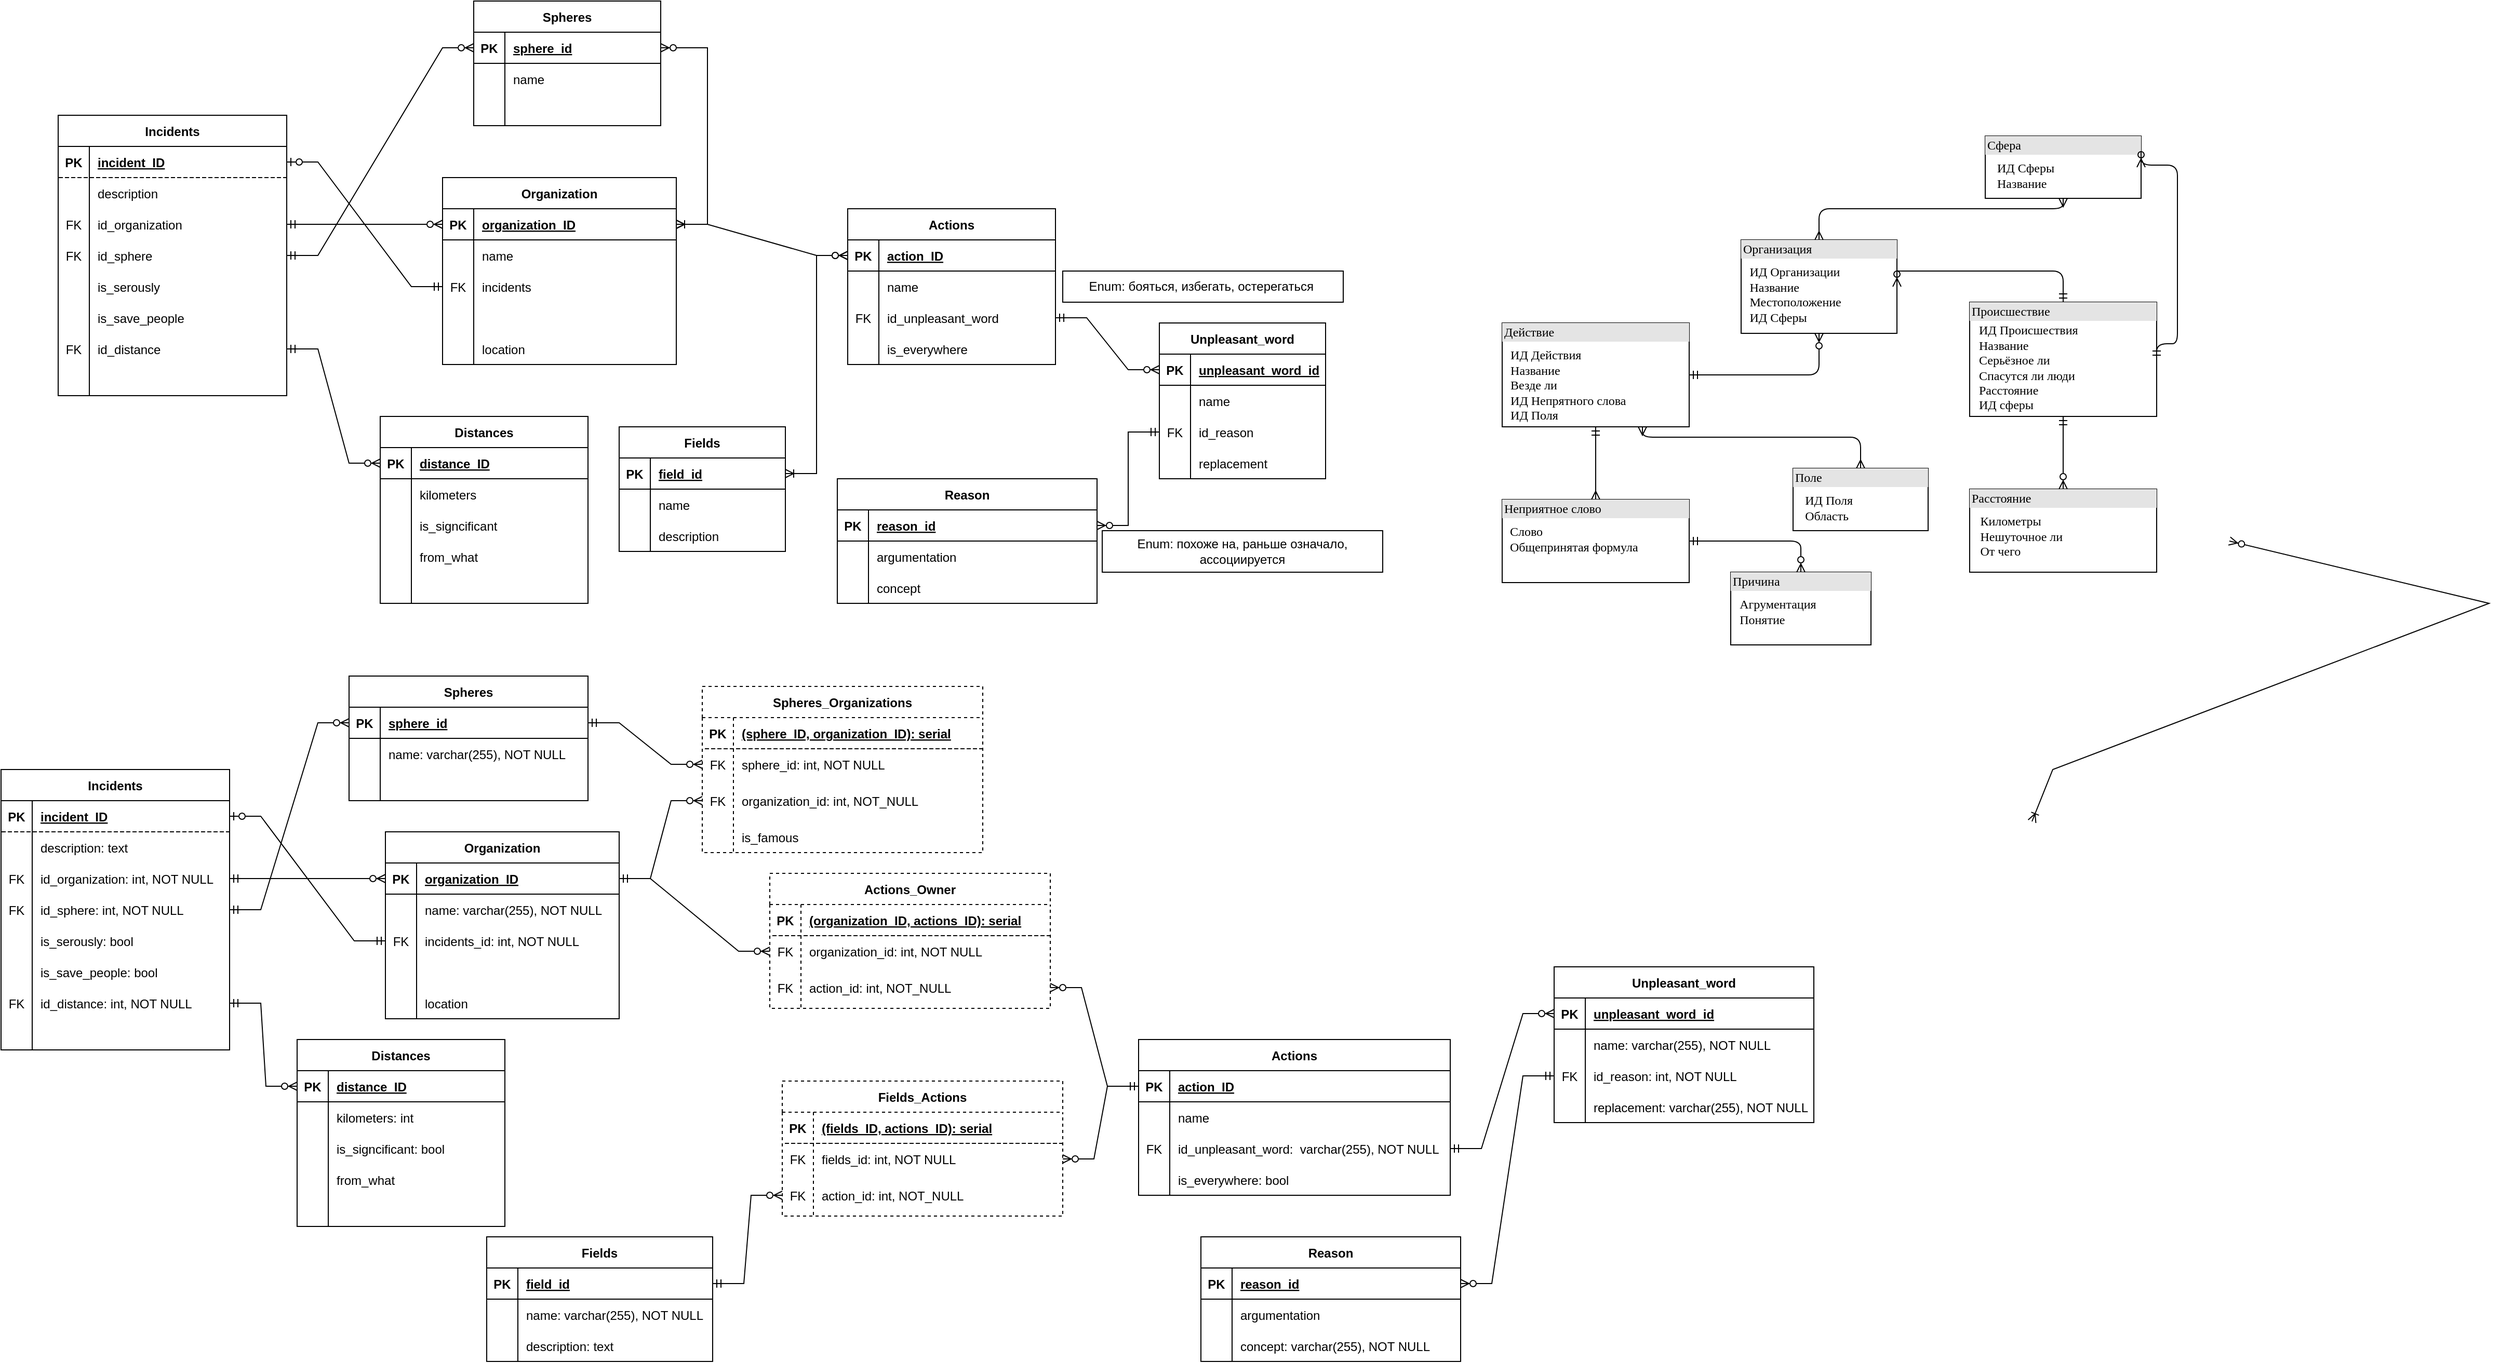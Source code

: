 <mxfile version="23.1.5" type="device">
  <diagram name="Страница — 1" id="92L3Pj4pqW1jyc0tzpaO">
    <mxGraphModel dx="1819" dy="1124" grid="1" gridSize="10" guides="1" tooltips="1" connect="1" arrows="1" fold="1" page="1" pageScale="1" pageWidth="827" pageHeight="1169" math="0" shadow="0">
      <root>
        <mxCell id="0" />
        <mxCell id="1" parent="0" />
        <mxCell id="lMKeUJJcHE1PPgZ6XVpP-1" value="&lt;div style=&quot;box-sizing:border-box;width:100%;background:#e4e4e4;padding:2px;&quot;&gt;Неприятное слово&lt;/div&gt;&lt;table style=&quot;width:100%;font-size:1em;&quot; cellpadding=&quot;2&quot; cellspacing=&quot;0&quot;&gt;&lt;tbody&gt;&lt;tr&gt;&lt;td&gt;&lt;/td&gt;&lt;td&gt;&lt;/td&gt;&lt;/tr&gt;&lt;tr&gt;&lt;td&gt;&lt;br&gt;&lt;/td&gt;&lt;td&gt;Слово&lt;br&gt;Общепринятая формула&lt;/td&gt;&lt;/tr&gt;&lt;tr&gt;&lt;td&gt;&lt;/td&gt;&lt;td&gt;&lt;br&gt;&lt;/td&gt;&lt;/tr&gt;&lt;/tbody&gt;&lt;/table&gt;" style="verticalAlign=top;align=left;overflow=fill;html=1;rounded=0;shadow=0;comic=0;labelBackgroundColor=none;strokeWidth=1;fontFamily=Verdana;fontSize=12" parent="1" vertex="1">
          <mxGeometry x="1520" y="480" width="180" height="80" as="geometry" />
        </mxCell>
        <mxCell id="lMKeUJJcHE1PPgZ6XVpP-4" value="&lt;div style=&quot;box-sizing: border-box ; width: 100% ; background: #e4e4e4 ; padding: 2px&quot;&gt;Расстояние&lt;/div&gt;&lt;table style=&quot;width: 100% ; font-size: 1em&quot; cellpadding=&quot;2&quot; cellspacing=&quot;0&quot;&gt;&lt;tbody&gt;&lt;tr&gt;&lt;td&gt;&lt;/td&gt;&lt;td&gt;&lt;/td&gt;&lt;/tr&gt;&lt;tr&gt;&lt;td&gt;&lt;/td&gt;&lt;td&gt;Километры&lt;br&gt;Нешуточное ли&lt;br&gt;От чего&lt;/td&gt;&lt;/tr&gt;&lt;tr&gt;&lt;td&gt;&lt;br&gt;&lt;/td&gt;&lt;td&gt;&lt;br&gt;&lt;/td&gt;&lt;/tr&gt;&lt;/tbody&gt;&lt;/table&gt;" style="verticalAlign=top;align=left;overflow=fill;html=1;rounded=0;shadow=0;comic=0;labelBackgroundColor=none;strokeWidth=1;fontFamily=Verdana;fontSize=12" parent="1" vertex="1">
          <mxGeometry x="1970" y="470" width="180" height="80" as="geometry" />
        </mxCell>
        <mxCell id="lMKeUJJcHE1PPgZ6XVpP-5" value="&lt;div style=&quot;box-sizing: border-box ; width: 100% ; background: #e4e4e4 ; padding: 2px&quot;&gt;Происшествие&lt;/div&gt;&lt;table style=&quot;width: 100% ; font-size: 1em&quot; cellpadding=&quot;2&quot; cellspacing=&quot;0&quot;&gt;&lt;tbody&gt;&lt;tr&gt;&lt;td&gt;&lt;br&gt;&lt;/td&gt;&lt;td&gt;ИД Происшествия&lt;br&gt;Название&lt;br&gt;Серьёзное ли&lt;br&gt;Спасутся ли люди&lt;br&gt;Расстояние&lt;br&gt;ИД сферы&lt;/td&gt;&lt;/tr&gt;&lt;tr&gt;&lt;td&gt;&lt;/td&gt;&lt;td&gt;&lt;br&gt;&lt;/td&gt;&lt;/tr&gt;&lt;tr&gt;&lt;td&gt;&lt;br&gt;&lt;/td&gt;&lt;td&gt;&lt;br&gt;&lt;br&gt;&lt;/td&gt;&lt;/tr&gt;&lt;/tbody&gt;&lt;/table&gt;" style="verticalAlign=top;align=left;overflow=fill;html=1;rounded=0;shadow=0;comic=0;labelBackgroundColor=none;strokeWidth=1;fontFamily=Verdana;fontSize=12" parent="1" vertex="1">
          <mxGeometry x="1970" y="290" width="180" height="110" as="geometry" />
        </mxCell>
        <mxCell id="lMKeUJJcHE1PPgZ6XVpP-8" style="edgeStyle=orthogonalEdgeStyle;rounded=0;orthogonalLoop=1;jettySize=auto;html=1;entryX=1;entryY=0.5;entryDx=0;entryDy=0;strokeColor=none;" parent="1" edge="1" source="lMKeUJJcHE1PPgZ6XVpP-2">
          <mxGeometry relative="1" as="geometry">
            <mxPoint x="1830" y="515.077" as="sourcePoint" />
            <mxPoint x="2220" y="375" as="targetPoint" />
          </mxGeometry>
        </mxCell>
        <mxCell id="lMKeUJJcHE1PPgZ6XVpP-16" value="&lt;div style=&quot;box-sizing:border-box;width:100%;background:#e4e4e4;padding:2px;&quot;&gt;Действие&lt;/div&gt;&lt;table style=&quot;width:100%;font-size:1em;&quot; cellpadding=&quot;2&quot; cellspacing=&quot;0&quot;&gt;&lt;tbody&gt;&lt;tr&gt;&lt;td&gt;&lt;/td&gt;&lt;td&gt;&lt;/td&gt;&lt;/tr&gt;&lt;tr&gt;&lt;td&gt;&lt;br&gt;&lt;/td&gt;&lt;td&gt;ИД Действия&lt;br&gt;Название&lt;br&gt;Везде ли&lt;br&gt;ИД Непрятного слова&lt;br&gt;ИД Поля&lt;br&gt;&lt;br&gt;&lt;/td&gt;&lt;/tr&gt;&lt;tr&gt;&lt;td&gt;&lt;/td&gt;&lt;td&gt;&lt;br&gt;&lt;/td&gt;&lt;/tr&gt;&lt;/tbody&gt;&lt;/table&gt;" style="verticalAlign=top;align=left;overflow=fill;html=1;rounded=0;shadow=0;comic=0;labelBackgroundColor=none;strokeWidth=1;fontFamily=Verdana;fontSize=12" parent="1" vertex="1">
          <mxGeometry x="1520" y="310" width="180" height="100" as="geometry" />
        </mxCell>
        <mxCell id="lMKeUJJcHE1PPgZ6XVpP-17" style="edgeStyle=orthogonalEdgeStyle;rounded=0;orthogonalLoop=1;jettySize=auto;html=1;exitX=0.5;exitY=1;exitDx=0;exitDy=0;" parent="1" source="lMKeUJJcHE1PPgZ6XVpP-5" target="lMKeUJJcHE1PPgZ6XVpP-5" edge="1">
          <mxGeometry relative="1" as="geometry" />
        </mxCell>
        <mxCell id="lMKeUJJcHE1PPgZ6XVpP-18" value="&lt;div style=&quot;box-sizing:border-box;width:100%;background:#e4e4e4;padding:2px;&quot;&gt;Причина&lt;/div&gt;&lt;table style=&quot;width:100%;font-size:1em;&quot; cellpadding=&quot;2&quot; cellspacing=&quot;0&quot;&gt;&lt;tbody&gt;&lt;tr&gt;&lt;td&gt;&lt;/td&gt;&lt;td&gt;&lt;/td&gt;&lt;/tr&gt;&lt;tr&gt;&lt;td&gt;&lt;br&gt;&lt;/td&gt;&lt;td&gt;Агрументация&lt;br&gt;Понятие&lt;/td&gt;&lt;/tr&gt;&lt;/tbody&gt;&lt;/table&gt;" style="verticalAlign=top;align=left;overflow=fill;html=1;rounded=0;shadow=0;comic=0;labelBackgroundColor=none;strokeWidth=1;fontFamily=Verdana;fontSize=12" parent="1" vertex="1">
          <mxGeometry x="1740" y="550" width="135" height="70" as="geometry" />
        </mxCell>
        <mxCell id="lMKeUJJcHE1PPgZ6XVpP-23" value="&lt;div style=&quot;box-sizing: border-box ; width: 100% ; background: #e4e4e4 ; padding: 2px&quot;&gt;Организация&lt;/div&gt;&lt;table style=&quot;width: 100% ; font-size: 1em&quot; cellpadding=&quot;2&quot; cellspacing=&quot;0&quot;&gt;&lt;tbody&gt;&lt;tr&gt;&lt;td&gt;&lt;/td&gt;&lt;td&gt;&lt;/td&gt;&lt;/tr&gt;&lt;tr&gt;&lt;td&gt;&lt;/td&gt;&lt;td&gt;ИД Организации&lt;br&gt;Название&lt;br&gt;Местоположение&lt;br&gt;ИД Сферы&lt;/td&gt;&lt;/tr&gt;&lt;tr&gt;&lt;td&gt;&lt;/td&gt;&lt;td&gt;&lt;br&gt;&lt;/td&gt;&lt;/tr&gt;&lt;/tbody&gt;&lt;/table&gt;" style="verticalAlign=top;align=left;overflow=fill;html=1;rounded=0;shadow=0;comic=0;labelBackgroundColor=none;strokeWidth=1;fontFamily=Verdana;fontSize=12" parent="1" vertex="1">
          <mxGeometry x="1750" y="230" width="150" height="90" as="geometry" />
        </mxCell>
        <mxCell id="lMKeUJJcHE1PPgZ6XVpP-26" value="" style="edgeStyle=orthogonalEdgeStyle;html=1;endArrow=ERmany;startArrow=ERmandOne;labelBackgroundColor=none;fontFamily=Verdana;fontSize=12;align=left;entryX=0.5;entryY=0;startFill=0;endFill=0;entryDx=0;entryDy=0;exitX=0.5;exitY=1;exitDx=0;exitDy=0;" parent="1" source="lMKeUJJcHE1PPgZ6XVpP-16" target="lMKeUJJcHE1PPgZ6XVpP-1" edge="1">
          <mxGeometry width="100" height="100" relative="1" as="geometry">
            <mxPoint x="1720" y="229.5" as="sourcePoint" />
            <mxPoint x="1883" y="209.5" as="targetPoint" />
          </mxGeometry>
        </mxCell>
        <mxCell id="lMKeUJJcHE1PPgZ6XVpP-31" value="&lt;div style=&quot;box-sizing: border-box ; width: 100% ; background: #e4e4e4 ; padding: 2px&quot;&gt;Сфера&lt;/div&gt;&lt;table style=&quot;width: 100% ; font-size: 1em&quot; cellpadding=&quot;2&quot; cellspacing=&quot;0&quot;&gt;&lt;tbody&gt;&lt;tr&gt;&lt;td&gt;&lt;/td&gt;&lt;td&gt;&lt;/td&gt;&lt;/tr&gt;&lt;tr&gt;&lt;td&gt;&lt;/td&gt;&lt;td&gt;ИД Сферы&lt;br&gt;Название&lt;br&gt;&lt;br&gt;&lt;/td&gt;&lt;/tr&gt;&lt;tr&gt;&lt;td&gt;&lt;/td&gt;&lt;td&gt;&lt;br&gt;&lt;/td&gt;&lt;/tr&gt;&lt;/tbody&gt;&lt;/table&gt;" style="verticalAlign=top;align=left;overflow=fill;html=1;rounded=0;shadow=0;comic=0;labelBackgroundColor=none;strokeWidth=1;fontFamily=Verdana;fontSize=12" parent="1" vertex="1">
          <mxGeometry x="1985" y="130" width="150" height="60" as="geometry" />
        </mxCell>
        <mxCell id="lMKeUJJcHE1PPgZ6XVpP-35" style="edgeStyle=orthogonalEdgeStyle;html=1;labelBackgroundColor=none;startArrow=ERmany;endArrow=ERmany;fontFamily=Verdana;fontSize=12;align=left;startFill=0;endFill=0;exitX=0.5;exitY=0;exitDx=0;exitDy=0;entryX=0.5;entryY=1;entryDx=0;entryDy=0;" parent="1" source="lMKeUJJcHE1PPgZ6XVpP-23" target="lMKeUJJcHE1PPgZ6XVpP-31" edge="1">
          <mxGeometry relative="1" as="geometry">
            <mxPoint x="2040" y="420" as="sourcePoint" />
            <mxPoint x="1920" y="350" as="targetPoint" />
            <Array as="points">
              <mxPoint x="1825" y="200" />
              <mxPoint x="2060" y="200" />
            </Array>
          </mxGeometry>
        </mxCell>
        <mxCell id="lMKeUJJcHE1PPgZ6XVpP-37" style="edgeStyle=orthogonalEdgeStyle;html=1;labelBackgroundColor=none;startArrow=ERmandOne;endArrow=ERzeroToMany;fontFamily=Verdana;fontSize=12;align=left;startFill=0;endFill=0;exitX=1;exitY=0.5;exitDx=0;exitDy=0;" parent="1" source="lMKeUJJcHE1PPgZ6XVpP-16" target="lMKeUJJcHE1PPgZ6XVpP-23" edge="1">
          <mxGeometry relative="1" as="geometry">
            <mxPoint x="1740" y="373" as="sourcePoint" />
            <mxPoint x="1800" y="321" as="targetPoint" />
            <Array as="points">
              <mxPoint x="1825" y="360" />
            </Array>
          </mxGeometry>
        </mxCell>
        <mxCell id="lMKeUJJcHE1PPgZ6XVpP-38" value="" style="edgeStyle=orthogonalEdgeStyle;html=1;endArrow=ERzeroToMany;startArrow=ERmandOne;labelBackgroundColor=none;fontFamily=Verdana;fontSize=12;align=left;exitX=1;exitY=0.5;entryX=0.5;entryY=0;startFill=0;endFill=0;entryDx=0;entryDy=0;exitDx=0;exitDy=0;" parent="1" source="lMKeUJJcHE1PPgZ6XVpP-1" target="lMKeUJJcHE1PPgZ6XVpP-18" edge="1">
          <mxGeometry width="100" height="100" relative="1" as="geometry">
            <mxPoint x="1770" y="460" as="sourcePoint" />
            <mxPoint x="1770" y="500" as="targetPoint" />
          </mxGeometry>
        </mxCell>
        <mxCell id="lMKeUJJcHE1PPgZ6XVpP-39" style="edgeStyle=orthogonalEdgeStyle;html=1;labelBackgroundColor=none;startArrow=ERmandOne;endArrow=ERzeroToMany;fontFamily=Verdana;fontSize=12;align=left;startFill=0;endFill=0;exitX=0.5;exitY=0;exitDx=0;exitDy=0;entryX=1;entryY=0.5;entryDx=0;entryDy=0;" parent="1" source="lMKeUJJcHE1PPgZ6XVpP-5" target="lMKeUJJcHE1PPgZ6XVpP-23" edge="1">
          <mxGeometry relative="1" as="geometry">
            <mxPoint x="1810" y="365" as="sourcePoint" />
            <mxPoint x="1935" y="290" as="targetPoint" />
            <Array as="points">
              <mxPoint x="2060" y="260" />
            </Array>
          </mxGeometry>
        </mxCell>
        <mxCell id="lMKeUJJcHE1PPgZ6XVpP-40" style="edgeStyle=orthogonalEdgeStyle;html=1;labelBackgroundColor=none;startArrow=ERmandOne;endArrow=ERzeroToMany;fontFamily=Verdana;fontSize=12;align=left;startFill=0;endFill=0;exitX=0.5;exitY=1;exitDx=0;exitDy=0;entryX=0.5;entryY=0;entryDx=0;entryDy=0;" parent="1" source="lMKeUJJcHE1PPgZ6XVpP-5" target="lMKeUJJcHE1PPgZ6XVpP-4" edge="1">
          <mxGeometry relative="1" as="geometry">
            <mxPoint x="1950" y="480" as="sourcePoint" />
            <mxPoint x="2075" y="405" as="targetPoint" />
            <Array as="points">
              <mxPoint x="2060" y="420" />
              <mxPoint x="2060" y="420" />
            </Array>
          </mxGeometry>
        </mxCell>
        <mxCell id="lMKeUJJcHE1PPgZ6XVpP-41" value="" style="edgeStyle=orthogonalEdgeStyle;html=1;endArrow=ERzeroToMany;startArrow=ERmandOne;labelBackgroundColor=none;fontFamily=Verdana;fontSize=12;align=left;exitX=1;exitY=0.5;startFill=0;endFill=0;exitDx=0;exitDy=0;entryX=1;entryY=0.5;entryDx=0;entryDy=0;" parent="1" source="lMKeUJJcHE1PPgZ6XVpP-5" target="lMKeUJJcHE1PPgZ6XVpP-31" edge="1">
          <mxGeometry width="100" height="100" relative="1" as="geometry">
            <mxPoint x="1620" y="390" as="sourcePoint" />
            <mxPoint x="2140" y="150" as="targetPoint" />
            <Array as="points">
              <mxPoint x="2170" y="330" />
              <mxPoint x="2170" y="158" />
            </Array>
          </mxGeometry>
        </mxCell>
        <mxCell id="lMKeUJJcHE1PPgZ6XVpP-42" style="edgeStyle=orthogonalEdgeStyle;html=1;labelBackgroundColor=none;startArrow=ERmany;endArrow=ERmany;fontFamily=Verdana;fontSize=12;align=left;startFill=0;endFill=0;exitX=0.75;exitY=1;exitDx=0;exitDy=0;entryX=0.5;entryY=0;entryDx=0;entryDy=0;" parent="1" source="lMKeUJJcHE1PPgZ6XVpP-16" target="lMKeUJJcHE1PPgZ6XVpP-2" edge="1">
          <mxGeometry relative="1" as="geometry">
            <mxPoint x="1726" y="430" as="sourcePoint" />
            <mxPoint x="1961" y="385" as="targetPoint" />
            <Array as="points">
              <mxPoint x="1655" y="420" />
              <mxPoint x="1865" y="420" />
            </Array>
          </mxGeometry>
        </mxCell>
        <mxCell id="YsjfZVjSr0B23hDCTc4S-1" value="" style="edgeStyle=orthogonalEdgeStyle;rounded=0;orthogonalLoop=1;jettySize=auto;html=1;entryX=1;entryY=0.5;entryDx=0;entryDy=0;strokeColor=none;" edge="1" parent="1" target="lMKeUJJcHE1PPgZ6XVpP-2">
          <mxGeometry relative="1" as="geometry">
            <mxPoint x="1830" y="515.077" as="sourcePoint" />
            <mxPoint x="2220" y="375" as="targetPoint" />
          </mxGeometry>
        </mxCell>
        <mxCell id="lMKeUJJcHE1PPgZ6XVpP-2" value="&lt;div style=&quot;box-sizing: border-box ; width: 100% ; background: #e4e4e4 ; padding: 2px&quot;&gt;Поле&amp;nbsp;&lt;/div&gt;&lt;table style=&quot;width: 100% ; font-size: 1em&quot; cellpadding=&quot;2&quot; cellspacing=&quot;0&quot;&gt;&lt;tbody&gt;&lt;tr&gt;&lt;td&gt;&lt;/td&gt;&lt;td&gt;&lt;/td&gt;&lt;/tr&gt;&lt;tr&gt;&lt;td&gt;&lt;/td&gt;&lt;td&gt;ИД Поля&lt;br&gt;Область&lt;br&gt;&lt;/td&gt;&lt;/tr&gt;&lt;tr&gt;&lt;td&gt;&lt;/td&gt;&lt;td&gt;&lt;br&gt;&lt;/td&gt;&lt;/tr&gt;&lt;/tbody&gt;&lt;/table&gt;" style="verticalAlign=top;align=left;overflow=fill;html=1;rounded=0;shadow=0;comic=0;labelBackgroundColor=none;strokeWidth=1;fontFamily=Verdana;fontSize=12" parent="1" vertex="1">
          <mxGeometry x="1800" y="450" width="130" height="60" as="geometry" />
        </mxCell>
        <mxCell id="YsjfZVjSr0B23hDCTc4S-101" value="Actions" style="shape=table;startSize=30;container=1;collapsible=1;childLayout=tableLayout;fixedRows=1;rowLines=0;fontStyle=1;align=center;resizeLast=1;" vertex="1" parent="1">
          <mxGeometry x="890" y="200" width="200" height="150" as="geometry" />
        </mxCell>
        <mxCell id="YsjfZVjSr0B23hDCTc4S-102" value="" style="shape=tableRow;horizontal=0;startSize=0;swimlaneHead=0;swimlaneBody=0;fillColor=none;collapsible=0;dropTarget=0;points=[[0,0.5],[1,0.5]];portConstraint=eastwest;top=0;left=0;right=0;bottom=1;" vertex="1" parent="YsjfZVjSr0B23hDCTc4S-101">
          <mxGeometry y="30" width="200" height="30" as="geometry" />
        </mxCell>
        <mxCell id="YsjfZVjSr0B23hDCTc4S-103" value="PK" style="shape=partialRectangle;connectable=0;fillColor=none;top=0;left=0;bottom=0;right=0;fontStyle=1;overflow=hidden;" vertex="1" parent="YsjfZVjSr0B23hDCTc4S-102">
          <mxGeometry width="30" height="30" as="geometry">
            <mxRectangle width="30" height="30" as="alternateBounds" />
          </mxGeometry>
        </mxCell>
        <mxCell id="YsjfZVjSr0B23hDCTc4S-104" value="action_ID" style="shape=partialRectangle;connectable=0;fillColor=none;top=0;left=0;bottom=0;right=0;align=left;spacingLeft=6;fontStyle=5;overflow=hidden;" vertex="1" parent="YsjfZVjSr0B23hDCTc4S-102">
          <mxGeometry x="30" width="170" height="30" as="geometry">
            <mxRectangle width="170" height="30" as="alternateBounds" />
          </mxGeometry>
        </mxCell>
        <mxCell id="YsjfZVjSr0B23hDCTc4S-105" value="" style="shape=tableRow;horizontal=0;startSize=0;swimlaneHead=0;swimlaneBody=0;fillColor=none;collapsible=0;dropTarget=0;points=[[0,0.5],[1,0.5]];portConstraint=eastwest;top=0;left=0;right=0;bottom=0;" vertex="1" parent="YsjfZVjSr0B23hDCTc4S-101">
          <mxGeometry y="60" width="200" height="30" as="geometry" />
        </mxCell>
        <mxCell id="YsjfZVjSr0B23hDCTc4S-106" value="" style="shape=partialRectangle;connectable=0;fillColor=none;top=0;left=0;bottom=0;right=0;editable=1;overflow=hidden;" vertex="1" parent="YsjfZVjSr0B23hDCTc4S-105">
          <mxGeometry width="30" height="30" as="geometry">
            <mxRectangle width="30" height="30" as="alternateBounds" />
          </mxGeometry>
        </mxCell>
        <mxCell id="YsjfZVjSr0B23hDCTc4S-107" value="name" style="shape=partialRectangle;connectable=0;fillColor=none;top=0;left=0;bottom=0;right=0;align=left;spacingLeft=6;overflow=hidden;" vertex="1" parent="YsjfZVjSr0B23hDCTc4S-105">
          <mxGeometry x="30" width="170" height="30" as="geometry">
            <mxRectangle width="170" height="30" as="alternateBounds" />
          </mxGeometry>
        </mxCell>
        <mxCell id="YsjfZVjSr0B23hDCTc4S-221" style="shape=tableRow;horizontal=0;startSize=0;swimlaneHead=0;swimlaneBody=0;fillColor=none;collapsible=0;dropTarget=0;points=[[0,0.5],[1,0.5]];portConstraint=eastwest;top=0;left=0;right=0;bottom=0;" vertex="1" parent="YsjfZVjSr0B23hDCTc4S-101">
          <mxGeometry y="90" width="200" height="30" as="geometry" />
        </mxCell>
        <mxCell id="YsjfZVjSr0B23hDCTc4S-222" value="FK" style="shape=partialRectangle;connectable=0;fillColor=none;top=0;left=0;bottom=0;right=0;editable=1;overflow=hidden;" vertex="1" parent="YsjfZVjSr0B23hDCTc4S-221">
          <mxGeometry width="30" height="30" as="geometry">
            <mxRectangle width="30" height="30" as="alternateBounds" />
          </mxGeometry>
        </mxCell>
        <mxCell id="YsjfZVjSr0B23hDCTc4S-223" value="id_unpleasant_word" style="shape=partialRectangle;connectable=0;fillColor=none;top=0;left=0;bottom=0;right=0;align=left;spacingLeft=6;overflow=hidden;" vertex="1" parent="YsjfZVjSr0B23hDCTc4S-221">
          <mxGeometry x="30" width="170" height="30" as="geometry">
            <mxRectangle width="170" height="30" as="alternateBounds" />
          </mxGeometry>
        </mxCell>
        <mxCell id="YsjfZVjSr0B23hDCTc4S-224" style="shape=tableRow;horizontal=0;startSize=0;swimlaneHead=0;swimlaneBody=0;fillColor=none;collapsible=0;dropTarget=0;points=[[0,0.5],[1,0.5]];portConstraint=eastwest;top=0;left=0;right=0;bottom=0;" vertex="1" parent="YsjfZVjSr0B23hDCTc4S-101">
          <mxGeometry y="120" width="200" height="30" as="geometry" />
        </mxCell>
        <mxCell id="YsjfZVjSr0B23hDCTc4S-225" style="shape=partialRectangle;connectable=0;fillColor=none;top=0;left=0;bottom=0;right=0;editable=1;overflow=hidden;" vertex="1" parent="YsjfZVjSr0B23hDCTc4S-224">
          <mxGeometry width="30" height="30" as="geometry">
            <mxRectangle width="30" height="30" as="alternateBounds" />
          </mxGeometry>
        </mxCell>
        <mxCell id="YsjfZVjSr0B23hDCTc4S-226" value="is_everywhere" style="shape=partialRectangle;connectable=0;fillColor=none;top=0;left=0;bottom=0;right=0;align=left;spacingLeft=6;overflow=hidden;" vertex="1" parent="YsjfZVjSr0B23hDCTc4S-224">
          <mxGeometry x="30" width="170" height="30" as="geometry">
            <mxRectangle width="170" height="30" as="alternateBounds" />
          </mxGeometry>
        </mxCell>
        <mxCell id="YsjfZVjSr0B23hDCTc4S-114" value="Organization" style="shape=table;startSize=30;container=1;collapsible=1;childLayout=tableLayout;fixedRows=1;rowLines=0;fontStyle=1;align=center;resizeLast=1;" vertex="1" parent="1">
          <mxGeometry x="500" y="170" width="225" height="180" as="geometry" />
        </mxCell>
        <mxCell id="YsjfZVjSr0B23hDCTc4S-115" value="" style="shape=tableRow;horizontal=0;startSize=0;swimlaneHead=0;swimlaneBody=0;fillColor=none;collapsible=0;dropTarget=0;points=[[0,0.5],[1,0.5]];portConstraint=eastwest;top=0;left=0;right=0;bottom=1;" vertex="1" parent="YsjfZVjSr0B23hDCTc4S-114">
          <mxGeometry y="30" width="225" height="30" as="geometry" />
        </mxCell>
        <mxCell id="YsjfZVjSr0B23hDCTc4S-116" value="PK" style="shape=partialRectangle;connectable=0;fillColor=none;top=0;left=0;bottom=0;right=0;fontStyle=1;overflow=hidden;" vertex="1" parent="YsjfZVjSr0B23hDCTc4S-115">
          <mxGeometry width="30" height="30" as="geometry">
            <mxRectangle width="30" height="30" as="alternateBounds" />
          </mxGeometry>
        </mxCell>
        <mxCell id="YsjfZVjSr0B23hDCTc4S-117" value="organization_ID" style="shape=partialRectangle;connectable=0;fillColor=none;top=0;left=0;bottom=0;right=0;align=left;spacingLeft=6;fontStyle=5;overflow=hidden;" vertex="1" parent="YsjfZVjSr0B23hDCTc4S-115">
          <mxGeometry x="30" width="195" height="30" as="geometry">
            <mxRectangle width="195" height="30" as="alternateBounds" />
          </mxGeometry>
        </mxCell>
        <mxCell id="YsjfZVjSr0B23hDCTc4S-118" value="" style="shape=tableRow;horizontal=0;startSize=0;swimlaneHead=0;swimlaneBody=0;fillColor=none;collapsible=0;dropTarget=0;points=[[0,0.5],[1,0.5]];portConstraint=eastwest;top=0;left=0;right=0;bottom=0;" vertex="1" parent="YsjfZVjSr0B23hDCTc4S-114">
          <mxGeometry y="60" width="225" height="30" as="geometry" />
        </mxCell>
        <mxCell id="YsjfZVjSr0B23hDCTc4S-119" value="" style="shape=partialRectangle;connectable=0;fillColor=none;top=0;left=0;bottom=0;right=0;editable=1;overflow=hidden;" vertex="1" parent="YsjfZVjSr0B23hDCTc4S-118">
          <mxGeometry width="30" height="30" as="geometry">
            <mxRectangle width="30" height="30" as="alternateBounds" />
          </mxGeometry>
        </mxCell>
        <mxCell id="YsjfZVjSr0B23hDCTc4S-120" value="name" style="shape=partialRectangle;connectable=0;fillColor=none;top=0;left=0;bottom=0;right=0;align=left;spacingLeft=6;overflow=hidden;" vertex="1" parent="YsjfZVjSr0B23hDCTc4S-118">
          <mxGeometry x="30" width="195" height="30" as="geometry">
            <mxRectangle width="195" height="30" as="alternateBounds" />
          </mxGeometry>
        </mxCell>
        <mxCell id="YsjfZVjSr0B23hDCTc4S-121" style="shape=tableRow;horizontal=0;startSize=0;swimlaneHead=0;swimlaneBody=0;fillColor=none;collapsible=0;dropTarget=0;points=[[0,0.5],[1,0.5]];portConstraint=eastwest;top=0;left=0;right=0;bottom=0;" vertex="1" parent="YsjfZVjSr0B23hDCTc4S-114">
          <mxGeometry y="90" width="225" height="30" as="geometry" />
        </mxCell>
        <mxCell id="YsjfZVjSr0B23hDCTc4S-122" value="FK" style="shape=partialRectangle;connectable=0;fillColor=none;top=0;left=0;bottom=0;right=0;editable=1;overflow=hidden;" vertex="1" parent="YsjfZVjSr0B23hDCTc4S-121">
          <mxGeometry width="30" height="30" as="geometry">
            <mxRectangle width="30" height="30" as="alternateBounds" />
          </mxGeometry>
        </mxCell>
        <mxCell id="YsjfZVjSr0B23hDCTc4S-123" value="incidents" style="shape=partialRectangle;connectable=0;fillColor=none;top=0;left=0;bottom=0;right=0;align=left;spacingLeft=6;overflow=hidden;" vertex="1" parent="YsjfZVjSr0B23hDCTc4S-121">
          <mxGeometry x="30" width="195" height="30" as="geometry">
            <mxRectangle width="195" height="30" as="alternateBounds" />
          </mxGeometry>
        </mxCell>
        <mxCell id="YsjfZVjSr0B23hDCTc4S-127" value="" style="shape=tableRow;horizontal=0;startSize=0;swimlaneHead=0;swimlaneBody=0;fillColor=none;collapsible=0;dropTarget=0;points=[[0,0.5],[1,0.5]];portConstraint=eastwest;top=0;left=0;right=0;bottom=0;" vertex="1" parent="YsjfZVjSr0B23hDCTc4S-114">
          <mxGeometry y="120" width="225" height="30" as="geometry" />
        </mxCell>
        <mxCell id="YsjfZVjSr0B23hDCTc4S-128" value="" style="shape=partialRectangle;connectable=0;fillColor=none;top=0;left=0;bottom=0;right=0;editable=1;overflow=hidden;" vertex="1" parent="YsjfZVjSr0B23hDCTc4S-127">
          <mxGeometry width="30" height="30" as="geometry">
            <mxRectangle width="30" height="30" as="alternateBounds" />
          </mxGeometry>
        </mxCell>
        <mxCell id="YsjfZVjSr0B23hDCTc4S-129" value="" style="shape=partialRectangle;connectable=0;fillColor=none;top=0;left=0;bottom=0;right=0;align=left;spacingLeft=6;overflow=hidden;" vertex="1" parent="YsjfZVjSr0B23hDCTc4S-127">
          <mxGeometry x="30" width="195" height="30" as="geometry">
            <mxRectangle width="195" height="30" as="alternateBounds" />
          </mxGeometry>
        </mxCell>
        <mxCell id="YsjfZVjSr0B23hDCTc4S-130" style="shape=tableRow;horizontal=0;startSize=0;swimlaneHead=0;swimlaneBody=0;fillColor=none;collapsible=0;dropTarget=0;points=[[0,0.5],[1,0.5]];portConstraint=eastwest;top=0;left=0;right=0;bottom=0;" vertex="1" parent="YsjfZVjSr0B23hDCTc4S-114">
          <mxGeometry y="150" width="225" height="30" as="geometry" />
        </mxCell>
        <mxCell id="YsjfZVjSr0B23hDCTc4S-131" value="" style="shape=partialRectangle;connectable=0;fillColor=none;top=0;left=0;bottom=0;right=0;editable=1;overflow=hidden;" vertex="1" parent="YsjfZVjSr0B23hDCTc4S-130">
          <mxGeometry width="30" height="30" as="geometry">
            <mxRectangle width="30" height="30" as="alternateBounds" />
          </mxGeometry>
        </mxCell>
        <mxCell id="YsjfZVjSr0B23hDCTc4S-132" value="location" style="shape=partialRectangle;connectable=0;fillColor=none;top=0;left=0;bottom=0;right=0;align=left;spacingLeft=6;overflow=hidden;" vertex="1" parent="YsjfZVjSr0B23hDCTc4S-130">
          <mxGeometry x="30" width="195" height="30" as="geometry">
            <mxRectangle width="195" height="30" as="alternateBounds" />
          </mxGeometry>
        </mxCell>
        <mxCell id="YsjfZVjSr0B23hDCTc4S-133" value="Spheres" style="shape=table;startSize=30;container=1;collapsible=1;childLayout=tableLayout;fixedRows=1;rowLines=0;fontStyle=1;align=center;resizeLast=1;" vertex="1" parent="1">
          <mxGeometry x="530" width="180" height="120" as="geometry" />
        </mxCell>
        <mxCell id="YsjfZVjSr0B23hDCTc4S-134" value="" style="shape=tableRow;horizontal=0;startSize=0;swimlaneHead=0;swimlaneBody=0;fillColor=none;collapsible=0;dropTarget=0;points=[[0,0.5],[1,0.5]];portConstraint=eastwest;top=0;left=0;right=0;bottom=1;" vertex="1" parent="YsjfZVjSr0B23hDCTc4S-133">
          <mxGeometry y="30" width="180" height="30" as="geometry" />
        </mxCell>
        <mxCell id="YsjfZVjSr0B23hDCTc4S-135" value="PK" style="shape=partialRectangle;connectable=0;fillColor=none;top=0;left=0;bottom=0;right=0;fontStyle=1;overflow=hidden;" vertex="1" parent="YsjfZVjSr0B23hDCTc4S-134">
          <mxGeometry width="30" height="30" as="geometry">
            <mxRectangle width="30" height="30" as="alternateBounds" />
          </mxGeometry>
        </mxCell>
        <mxCell id="YsjfZVjSr0B23hDCTc4S-136" value="sphere_id" style="shape=partialRectangle;connectable=0;fillColor=none;top=0;left=0;bottom=0;right=0;align=left;spacingLeft=6;fontStyle=5;overflow=hidden;" vertex="1" parent="YsjfZVjSr0B23hDCTc4S-134">
          <mxGeometry x="30" width="150" height="30" as="geometry">
            <mxRectangle width="150" height="30" as="alternateBounds" />
          </mxGeometry>
        </mxCell>
        <mxCell id="YsjfZVjSr0B23hDCTc4S-137" value="" style="shape=tableRow;horizontal=0;startSize=0;swimlaneHead=0;swimlaneBody=0;fillColor=none;collapsible=0;dropTarget=0;points=[[0,0.5],[1,0.5]];portConstraint=eastwest;top=0;left=0;right=0;bottom=0;" vertex="1" parent="YsjfZVjSr0B23hDCTc4S-133">
          <mxGeometry y="60" width="180" height="30" as="geometry" />
        </mxCell>
        <mxCell id="YsjfZVjSr0B23hDCTc4S-138" value="" style="shape=partialRectangle;connectable=0;fillColor=none;top=0;left=0;bottom=0;right=0;editable=1;overflow=hidden;" vertex="1" parent="YsjfZVjSr0B23hDCTc4S-137">
          <mxGeometry width="30" height="30" as="geometry">
            <mxRectangle width="30" height="30" as="alternateBounds" />
          </mxGeometry>
        </mxCell>
        <mxCell id="YsjfZVjSr0B23hDCTc4S-139" value="name" style="shape=partialRectangle;connectable=0;fillColor=none;top=0;left=0;bottom=0;right=0;align=left;spacingLeft=6;overflow=hidden;" vertex="1" parent="YsjfZVjSr0B23hDCTc4S-137">
          <mxGeometry x="30" width="150" height="30" as="geometry">
            <mxRectangle width="150" height="30" as="alternateBounds" />
          </mxGeometry>
        </mxCell>
        <mxCell id="YsjfZVjSr0B23hDCTc4S-146" style="shape=tableRow;horizontal=0;startSize=0;swimlaneHead=0;swimlaneBody=0;fillColor=none;collapsible=0;dropTarget=0;points=[[0,0.5],[1,0.5]];portConstraint=eastwest;top=0;left=0;right=0;bottom=0;" vertex="1" parent="YsjfZVjSr0B23hDCTc4S-133">
          <mxGeometry y="90" width="180" height="30" as="geometry" />
        </mxCell>
        <mxCell id="YsjfZVjSr0B23hDCTc4S-147" value="" style="shape=partialRectangle;connectable=0;fillColor=none;top=0;left=0;bottom=0;right=0;editable=1;overflow=hidden;" vertex="1" parent="YsjfZVjSr0B23hDCTc4S-146">
          <mxGeometry width="30" height="30" as="geometry">
            <mxRectangle width="30" height="30" as="alternateBounds" />
          </mxGeometry>
        </mxCell>
        <mxCell id="YsjfZVjSr0B23hDCTc4S-148" value="" style="shape=partialRectangle;connectable=0;fillColor=none;top=0;left=0;bottom=0;right=0;align=left;spacingLeft=6;overflow=hidden;" vertex="1" parent="YsjfZVjSr0B23hDCTc4S-146">
          <mxGeometry x="30" width="150" height="30" as="geometry">
            <mxRectangle width="150" height="30" as="alternateBounds" />
          </mxGeometry>
        </mxCell>
        <mxCell id="YsjfZVjSr0B23hDCTc4S-155" value="Incidents" style="shape=table;startSize=30;container=1;collapsible=1;childLayout=tableLayout;fixedRows=1;rowLines=0;fontStyle=1;align=center;resizeLast=1;" vertex="1" parent="1">
          <mxGeometry x="130" y="110" width="220" height="270" as="geometry" />
        </mxCell>
        <mxCell id="YsjfZVjSr0B23hDCTc4S-156" value="" style="shape=tableRow;horizontal=0;startSize=0;swimlaneHead=0;swimlaneBody=0;fillColor=none;collapsible=0;dropTarget=0;points=[[0,0.5],[1,0.5]];portConstraint=eastwest;top=0;left=0;right=0;bottom=1;dashed=1;" vertex="1" parent="YsjfZVjSr0B23hDCTc4S-155">
          <mxGeometry y="30" width="220" height="30" as="geometry" />
        </mxCell>
        <mxCell id="YsjfZVjSr0B23hDCTc4S-157" value="PK" style="shape=partialRectangle;connectable=0;fillColor=none;top=0;left=0;bottom=0;right=0;fontStyle=1;overflow=hidden;dashed=1;" vertex="1" parent="YsjfZVjSr0B23hDCTc4S-156">
          <mxGeometry width="30" height="30" as="geometry">
            <mxRectangle width="30" height="30" as="alternateBounds" />
          </mxGeometry>
        </mxCell>
        <mxCell id="YsjfZVjSr0B23hDCTc4S-158" value="incident_ID" style="shape=partialRectangle;connectable=0;fillColor=none;top=0;left=0;bottom=0;right=0;align=left;spacingLeft=6;fontStyle=5;overflow=hidden;dashed=1;" vertex="1" parent="YsjfZVjSr0B23hDCTc4S-156">
          <mxGeometry x="30" width="190" height="30" as="geometry">
            <mxRectangle width="190" height="30" as="alternateBounds" />
          </mxGeometry>
        </mxCell>
        <mxCell id="YsjfZVjSr0B23hDCTc4S-159" value="" style="shape=tableRow;horizontal=0;startSize=0;swimlaneHead=0;swimlaneBody=0;fillColor=none;collapsible=0;dropTarget=0;points=[[0,0.5],[1,0.5]];portConstraint=eastwest;top=0;left=0;right=0;bottom=0;dashed=1;" vertex="1" parent="YsjfZVjSr0B23hDCTc4S-155">
          <mxGeometry y="60" width="220" height="30" as="geometry" />
        </mxCell>
        <mxCell id="YsjfZVjSr0B23hDCTc4S-160" value="" style="shape=partialRectangle;connectable=0;fillColor=none;top=0;left=0;bottom=0;right=0;editable=1;overflow=hidden;dashed=1;" vertex="1" parent="YsjfZVjSr0B23hDCTc4S-159">
          <mxGeometry width="30" height="30" as="geometry">
            <mxRectangle width="30" height="30" as="alternateBounds" />
          </mxGeometry>
        </mxCell>
        <mxCell id="YsjfZVjSr0B23hDCTc4S-161" value="description" style="shape=partialRectangle;connectable=0;fillColor=none;top=0;left=0;bottom=0;right=0;align=left;spacingLeft=6;overflow=hidden;dashed=1;" vertex="1" parent="YsjfZVjSr0B23hDCTc4S-159">
          <mxGeometry x="30" width="190" height="30" as="geometry">
            <mxRectangle width="190" height="30" as="alternateBounds" />
          </mxGeometry>
        </mxCell>
        <mxCell id="YsjfZVjSr0B23hDCTc4S-227" value="" style="shape=tableRow;horizontal=0;startSize=0;swimlaneHead=0;swimlaneBody=0;fillColor=none;collapsible=0;dropTarget=0;points=[[0,0.5],[1,0.5]];portConstraint=eastwest;top=0;left=0;right=0;bottom=0;dashed=1;" vertex="1" parent="YsjfZVjSr0B23hDCTc4S-155">
          <mxGeometry y="90" width="220" height="30" as="geometry" />
        </mxCell>
        <mxCell id="YsjfZVjSr0B23hDCTc4S-228" value="FK" style="shape=partialRectangle;connectable=0;fillColor=none;top=0;left=0;bottom=0;right=0;editable=1;overflow=hidden;dashed=1;" vertex="1" parent="YsjfZVjSr0B23hDCTc4S-227">
          <mxGeometry width="30" height="30" as="geometry">
            <mxRectangle width="30" height="30" as="alternateBounds" />
          </mxGeometry>
        </mxCell>
        <mxCell id="YsjfZVjSr0B23hDCTc4S-229" value="id_organization" style="shape=partialRectangle;connectable=0;fillColor=none;top=0;left=0;bottom=0;right=0;align=left;spacingLeft=6;overflow=hidden;dashed=1;" vertex="1" parent="YsjfZVjSr0B23hDCTc4S-227">
          <mxGeometry x="30" width="190" height="30" as="geometry">
            <mxRectangle width="190" height="30" as="alternateBounds" />
          </mxGeometry>
        </mxCell>
        <mxCell id="YsjfZVjSr0B23hDCTc4S-162" value="" style="shape=tableRow;horizontal=0;startSize=0;swimlaneHead=0;swimlaneBody=0;fillColor=none;collapsible=0;dropTarget=0;points=[[0,0.5],[1,0.5]];portConstraint=eastwest;top=0;left=0;right=0;bottom=0;dashed=1;" vertex="1" parent="YsjfZVjSr0B23hDCTc4S-155">
          <mxGeometry y="120" width="220" height="30" as="geometry" />
        </mxCell>
        <mxCell id="YsjfZVjSr0B23hDCTc4S-163" value="FK" style="shape=partialRectangle;connectable=0;fillColor=none;top=0;left=0;bottom=0;right=0;editable=1;overflow=hidden;dashed=1;" vertex="1" parent="YsjfZVjSr0B23hDCTc4S-162">
          <mxGeometry width="30" height="30" as="geometry">
            <mxRectangle width="30" height="30" as="alternateBounds" />
          </mxGeometry>
        </mxCell>
        <mxCell id="YsjfZVjSr0B23hDCTc4S-164" value="id_sphere" style="shape=partialRectangle;connectable=0;fillColor=none;top=0;left=0;bottom=0;right=0;align=left;spacingLeft=6;overflow=hidden;dashed=1;" vertex="1" parent="YsjfZVjSr0B23hDCTc4S-162">
          <mxGeometry x="30" width="190" height="30" as="geometry">
            <mxRectangle width="190" height="30" as="alternateBounds" />
          </mxGeometry>
        </mxCell>
        <mxCell id="YsjfZVjSr0B23hDCTc4S-203" value="" style="shape=tableRow;horizontal=0;startSize=0;swimlaneHead=0;swimlaneBody=0;fillColor=none;collapsible=0;dropTarget=0;points=[[0,0.5],[1,0.5]];portConstraint=eastwest;top=0;left=0;right=0;bottom=0;dashed=1;" vertex="1" parent="YsjfZVjSr0B23hDCTc4S-155">
          <mxGeometry y="150" width="220" height="30" as="geometry" />
        </mxCell>
        <mxCell id="YsjfZVjSr0B23hDCTc4S-204" value="" style="shape=partialRectangle;connectable=0;fillColor=none;top=0;left=0;bottom=0;right=0;editable=1;overflow=hidden;dashed=1;" vertex="1" parent="YsjfZVjSr0B23hDCTc4S-203">
          <mxGeometry width="30" height="30" as="geometry">
            <mxRectangle width="30" height="30" as="alternateBounds" />
          </mxGeometry>
        </mxCell>
        <mxCell id="YsjfZVjSr0B23hDCTc4S-205" value="is_serously" style="shape=partialRectangle;connectable=0;fillColor=none;top=0;left=0;bottom=0;right=0;align=left;spacingLeft=6;overflow=hidden;dashed=1;" vertex="1" parent="YsjfZVjSr0B23hDCTc4S-203">
          <mxGeometry x="30" width="190" height="30" as="geometry">
            <mxRectangle width="190" height="30" as="alternateBounds" />
          </mxGeometry>
        </mxCell>
        <mxCell id="YsjfZVjSr0B23hDCTc4S-165" value="" style="shape=tableRow;horizontal=0;startSize=0;swimlaneHead=0;swimlaneBody=0;fillColor=none;collapsible=0;dropTarget=0;points=[[0,0.5],[1,0.5]];portConstraint=eastwest;top=0;left=0;right=0;bottom=0;dashed=1;" vertex="1" parent="YsjfZVjSr0B23hDCTc4S-155">
          <mxGeometry y="180" width="220" height="30" as="geometry" />
        </mxCell>
        <mxCell id="YsjfZVjSr0B23hDCTc4S-166" value="" style="shape=partialRectangle;connectable=0;fillColor=none;top=0;left=0;bottom=0;right=0;editable=1;overflow=hidden;dashed=1;" vertex="1" parent="YsjfZVjSr0B23hDCTc4S-165">
          <mxGeometry width="30" height="30" as="geometry">
            <mxRectangle width="30" height="30" as="alternateBounds" />
          </mxGeometry>
        </mxCell>
        <mxCell id="YsjfZVjSr0B23hDCTc4S-167" value="is_save_people" style="shape=partialRectangle;connectable=0;fillColor=none;top=0;left=0;bottom=0;right=0;align=left;spacingLeft=6;overflow=hidden;dashed=1;" vertex="1" parent="YsjfZVjSr0B23hDCTc4S-165">
          <mxGeometry x="30" width="190" height="30" as="geometry">
            <mxRectangle width="190" height="30" as="alternateBounds" />
          </mxGeometry>
        </mxCell>
        <mxCell id="YsjfZVjSr0B23hDCTc4S-210" value="" style="shape=tableRow;horizontal=0;startSize=0;swimlaneHead=0;swimlaneBody=0;fillColor=none;collapsible=0;dropTarget=0;points=[[0,0.5],[1,0.5]];portConstraint=eastwest;top=0;left=0;right=0;bottom=0;dashed=1;" vertex="1" parent="YsjfZVjSr0B23hDCTc4S-155">
          <mxGeometry y="210" width="220" height="30" as="geometry" />
        </mxCell>
        <mxCell id="YsjfZVjSr0B23hDCTc4S-211" value="FK" style="shape=partialRectangle;connectable=0;fillColor=none;top=0;left=0;bottom=0;right=0;editable=1;overflow=hidden;dashed=1;" vertex="1" parent="YsjfZVjSr0B23hDCTc4S-210">
          <mxGeometry width="30" height="30" as="geometry">
            <mxRectangle width="30" height="30" as="alternateBounds" />
          </mxGeometry>
        </mxCell>
        <mxCell id="YsjfZVjSr0B23hDCTc4S-212" value="id_distance" style="shape=partialRectangle;connectable=0;fillColor=none;top=0;left=0;bottom=0;right=0;align=left;spacingLeft=6;overflow=hidden;dashed=1;" vertex="1" parent="YsjfZVjSr0B23hDCTc4S-210">
          <mxGeometry x="30" width="190" height="30" as="geometry">
            <mxRectangle width="190" height="30" as="alternateBounds" />
          </mxGeometry>
        </mxCell>
        <mxCell id="YsjfZVjSr0B23hDCTc4S-213" value="" style="shape=tableRow;horizontal=0;startSize=0;swimlaneHead=0;swimlaneBody=0;fillColor=none;collapsible=0;dropTarget=0;points=[[0,0.5],[1,0.5]];portConstraint=eastwest;top=0;left=0;right=0;bottom=0;dashed=1;" vertex="1" parent="YsjfZVjSr0B23hDCTc4S-155">
          <mxGeometry y="240" width="220" height="30" as="geometry" />
        </mxCell>
        <mxCell id="YsjfZVjSr0B23hDCTc4S-214" value="" style="shape=partialRectangle;connectable=0;fillColor=none;top=0;left=0;bottom=0;right=0;editable=1;overflow=hidden;dashed=1;" vertex="1" parent="YsjfZVjSr0B23hDCTc4S-213">
          <mxGeometry width="30" height="30" as="geometry">
            <mxRectangle width="30" height="30" as="alternateBounds" />
          </mxGeometry>
        </mxCell>
        <mxCell id="YsjfZVjSr0B23hDCTc4S-215" value="" style="shape=partialRectangle;connectable=0;fillColor=none;top=0;left=0;bottom=0;right=0;align=left;spacingLeft=6;overflow=hidden;dashed=1;" vertex="1" parent="YsjfZVjSr0B23hDCTc4S-213">
          <mxGeometry x="30" width="190" height="30" as="geometry">
            <mxRectangle width="190" height="30" as="alternateBounds" />
          </mxGeometry>
        </mxCell>
        <mxCell id="YsjfZVjSr0B23hDCTc4S-169" value="" style="edgeStyle=entityRelationEdgeStyle;fontSize=12;html=1;endArrow=ERoneToMany;startArrow=ERzeroToMany;rounded=0;exitX=1;exitY=0.5;exitDx=0;exitDy=0;" edge="1" parent="1" source="YsjfZVjSr0B23hDCTc4S-134" target="YsjfZVjSr0B23hDCTc4S-115">
          <mxGeometry width="100" height="100" relative="1" as="geometry">
            <mxPoint x="880" y="370" as="sourcePoint" />
            <mxPoint x="980" y="270" as="targetPoint" />
          </mxGeometry>
        </mxCell>
        <mxCell id="YsjfZVjSr0B23hDCTc4S-170" value="Distances" style="shape=table;startSize=30;container=1;collapsible=1;childLayout=tableLayout;fixedRows=1;rowLines=0;fontStyle=1;align=center;resizeLast=1;" vertex="1" parent="1">
          <mxGeometry x="440" y="400" width="200" height="180" as="geometry" />
        </mxCell>
        <mxCell id="YsjfZVjSr0B23hDCTc4S-171" value="" style="shape=tableRow;horizontal=0;startSize=0;swimlaneHead=0;swimlaneBody=0;fillColor=none;collapsible=0;dropTarget=0;points=[[0,0.5],[1,0.5]];portConstraint=eastwest;top=0;left=0;right=0;bottom=1;" vertex="1" parent="YsjfZVjSr0B23hDCTc4S-170">
          <mxGeometry y="30" width="200" height="30" as="geometry" />
        </mxCell>
        <mxCell id="YsjfZVjSr0B23hDCTc4S-172" value="PK" style="shape=partialRectangle;connectable=0;fillColor=none;top=0;left=0;bottom=0;right=0;fontStyle=1;overflow=hidden;" vertex="1" parent="YsjfZVjSr0B23hDCTc4S-171">
          <mxGeometry width="30" height="30" as="geometry">
            <mxRectangle width="30" height="30" as="alternateBounds" />
          </mxGeometry>
        </mxCell>
        <mxCell id="YsjfZVjSr0B23hDCTc4S-173" value="distance_ID" style="shape=partialRectangle;connectable=0;fillColor=none;top=0;left=0;bottom=0;right=0;align=left;spacingLeft=6;fontStyle=5;overflow=hidden;" vertex="1" parent="YsjfZVjSr0B23hDCTc4S-171">
          <mxGeometry x="30" width="170" height="30" as="geometry">
            <mxRectangle width="170" height="30" as="alternateBounds" />
          </mxGeometry>
        </mxCell>
        <mxCell id="YsjfZVjSr0B23hDCTc4S-174" value="" style="shape=tableRow;horizontal=0;startSize=0;swimlaneHead=0;swimlaneBody=0;fillColor=none;collapsible=0;dropTarget=0;points=[[0,0.5],[1,0.5]];portConstraint=eastwest;top=0;left=0;right=0;bottom=0;" vertex="1" parent="YsjfZVjSr0B23hDCTc4S-170">
          <mxGeometry y="60" width="200" height="30" as="geometry" />
        </mxCell>
        <mxCell id="YsjfZVjSr0B23hDCTc4S-175" value="" style="shape=partialRectangle;connectable=0;fillColor=none;top=0;left=0;bottom=0;right=0;editable=1;overflow=hidden;" vertex="1" parent="YsjfZVjSr0B23hDCTc4S-174">
          <mxGeometry width="30" height="30" as="geometry">
            <mxRectangle width="30" height="30" as="alternateBounds" />
          </mxGeometry>
        </mxCell>
        <mxCell id="YsjfZVjSr0B23hDCTc4S-176" value="kilometers" style="shape=partialRectangle;connectable=0;fillColor=none;top=0;left=0;bottom=0;right=0;align=left;spacingLeft=6;overflow=hidden;" vertex="1" parent="YsjfZVjSr0B23hDCTc4S-174">
          <mxGeometry x="30" width="170" height="30" as="geometry">
            <mxRectangle width="170" height="30" as="alternateBounds" />
          </mxGeometry>
        </mxCell>
        <mxCell id="YsjfZVjSr0B23hDCTc4S-177" value="" style="shape=tableRow;horizontal=0;startSize=0;swimlaneHead=0;swimlaneBody=0;fillColor=none;collapsible=0;dropTarget=0;points=[[0,0.5],[1,0.5]];portConstraint=eastwest;top=0;left=0;right=0;bottom=0;" vertex="1" parent="YsjfZVjSr0B23hDCTc4S-170">
          <mxGeometry y="90" width="200" height="30" as="geometry" />
        </mxCell>
        <mxCell id="YsjfZVjSr0B23hDCTc4S-178" value="" style="shape=partialRectangle;connectable=0;fillColor=none;top=0;left=0;bottom=0;right=0;editable=1;overflow=hidden;" vertex="1" parent="YsjfZVjSr0B23hDCTc4S-177">
          <mxGeometry width="30" height="30" as="geometry">
            <mxRectangle width="30" height="30" as="alternateBounds" />
          </mxGeometry>
        </mxCell>
        <mxCell id="YsjfZVjSr0B23hDCTc4S-179" value="is_signcificant" style="shape=partialRectangle;connectable=0;fillColor=none;top=0;left=0;bottom=0;right=0;align=left;spacingLeft=6;overflow=hidden;" vertex="1" parent="YsjfZVjSr0B23hDCTc4S-177">
          <mxGeometry x="30" width="170" height="30" as="geometry">
            <mxRectangle width="170" height="30" as="alternateBounds" />
          </mxGeometry>
        </mxCell>
        <mxCell id="YsjfZVjSr0B23hDCTc4S-216" value="" style="shape=tableRow;horizontal=0;startSize=0;swimlaneHead=0;swimlaneBody=0;fillColor=none;collapsible=0;dropTarget=0;points=[[0,0.5],[1,0.5]];portConstraint=eastwest;top=0;left=0;right=0;bottom=0;" vertex="1" parent="YsjfZVjSr0B23hDCTc4S-170">
          <mxGeometry y="120" width="200" height="30" as="geometry" />
        </mxCell>
        <mxCell id="YsjfZVjSr0B23hDCTc4S-217" value="" style="shape=partialRectangle;connectable=0;fillColor=none;top=0;left=0;bottom=0;right=0;editable=1;overflow=hidden;" vertex="1" parent="YsjfZVjSr0B23hDCTc4S-216">
          <mxGeometry width="30" height="30" as="geometry">
            <mxRectangle width="30" height="30" as="alternateBounds" />
          </mxGeometry>
        </mxCell>
        <mxCell id="YsjfZVjSr0B23hDCTc4S-218" value="from_what" style="shape=partialRectangle;connectable=0;fillColor=none;top=0;left=0;bottom=0;right=0;align=left;spacingLeft=6;overflow=hidden;" vertex="1" parent="YsjfZVjSr0B23hDCTc4S-216">
          <mxGeometry x="30" width="170" height="30" as="geometry">
            <mxRectangle width="170" height="30" as="alternateBounds" />
          </mxGeometry>
        </mxCell>
        <mxCell id="YsjfZVjSr0B23hDCTc4S-180" value="" style="shape=tableRow;horizontal=0;startSize=0;swimlaneHead=0;swimlaneBody=0;fillColor=none;collapsible=0;dropTarget=0;points=[[0,0.5],[1,0.5]];portConstraint=eastwest;top=0;left=0;right=0;bottom=0;" vertex="1" parent="YsjfZVjSr0B23hDCTc4S-170">
          <mxGeometry y="150" width="200" height="30" as="geometry" />
        </mxCell>
        <mxCell id="YsjfZVjSr0B23hDCTc4S-181" value="" style="shape=partialRectangle;connectable=0;fillColor=none;top=0;left=0;bottom=0;right=0;editable=1;overflow=hidden;" vertex="1" parent="YsjfZVjSr0B23hDCTc4S-180">
          <mxGeometry width="30" height="30" as="geometry">
            <mxRectangle width="30" height="30" as="alternateBounds" />
          </mxGeometry>
        </mxCell>
        <mxCell id="YsjfZVjSr0B23hDCTc4S-182" value="" style="shape=partialRectangle;connectable=0;fillColor=none;top=0;left=0;bottom=0;right=0;align=left;spacingLeft=6;overflow=hidden;" vertex="1" parent="YsjfZVjSr0B23hDCTc4S-180">
          <mxGeometry x="30" width="170" height="30" as="geometry">
            <mxRectangle width="170" height="30" as="alternateBounds" />
          </mxGeometry>
        </mxCell>
        <mxCell id="YsjfZVjSr0B23hDCTc4S-183" value="" style="edgeStyle=entityRelationEdgeStyle;fontSize=12;html=1;endArrow=ERzeroToMany;startArrow=ERmandOne;rounded=0;exitX=1;exitY=0.5;exitDx=0;exitDy=0;entryX=0;entryY=0.5;entryDx=0;entryDy=0;" edge="1" parent="1" source="YsjfZVjSr0B23hDCTc4S-210" target="YsjfZVjSr0B23hDCTc4S-171">
          <mxGeometry width="100" height="100" relative="1" as="geometry">
            <mxPoint x="1100" y="500" as="sourcePoint" />
            <mxPoint x="1235" y="390" as="targetPoint" />
          </mxGeometry>
        </mxCell>
        <mxCell id="YsjfZVjSr0B23hDCTc4S-184" value="" style="edgeStyle=entityRelationEdgeStyle;fontSize=12;html=1;endArrow=ERzeroToOne;startArrow=ERmandOne;rounded=0;entryX=1;entryY=0.5;entryDx=0;entryDy=0;exitX=0;exitY=0.5;exitDx=0;exitDy=0;" edge="1" parent="1" source="YsjfZVjSr0B23hDCTc4S-121" target="YsjfZVjSr0B23hDCTc4S-156">
          <mxGeometry width="100" height="100" relative="1" as="geometry">
            <mxPoint x="610" y="290" as="sourcePoint" />
            <mxPoint x="710" y="190" as="targetPoint" />
          </mxGeometry>
        </mxCell>
        <mxCell id="YsjfZVjSr0B23hDCTc4S-185" value="Reason" style="shape=table;startSize=30;container=1;collapsible=1;childLayout=tableLayout;fixedRows=1;rowLines=0;fontStyle=1;align=center;resizeLast=1;" vertex="1" parent="1">
          <mxGeometry x="880" y="460" width="250" height="120" as="geometry" />
        </mxCell>
        <mxCell id="YsjfZVjSr0B23hDCTc4S-186" value="" style="shape=tableRow;horizontal=0;startSize=0;swimlaneHead=0;swimlaneBody=0;fillColor=none;collapsible=0;dropTarget=0;points=[[0,0.5],[1,0.5]];portConstraint=eastwest;top=0;left=0;right=0;bottom=1;" vertex="1" parent="YsjfZVjSr0B23hDCTc4S-185">
          <mxGeometry y="30" width="250" height="30" as="geometry" />
        </mxCell>
        <mxCell id="YsjfZVjSr0B23hDCTc4S-187" value="PK" style="shape=partialRectangle;connectable=0;fillColor=none;top=0;left=0;bottom=0;right=0;fontStyle=1;overflow=hidden;" vertex="1" parent="YsjfZVjSr0B23hDCTc4S-186">
          <mxGeometry width="30" height="30" as="geometry">
            <mxRectangle width="30" height="30" as="alternateBounds" />
          </mxGeometry>
        </mxCell>
        <mxCell id="YsjfZVjSr0B23hDCTc4S-188" value="reason_id" style="shape=partialRectangle;connectable=0;fillColor=none;top=0;left=0;bottom=0;right=0;align=left;spacingLeft=6;fontStyle=5;overflow=hidden;" vertex="1" parent="YsjfZVjSr0B23hDCTc4S-186">
          <mxGeometry x="30" width="220" height="30" as="geometry">
            <mxRectangle width="220" height="30" as="alternateBounds" />
          </mxGeometry>
        </mxCell>
        <mxCell id="YsjfZVjSr0B23hDCTc4S-189" value="" style="shape=tableRow;horizontal=0;startSize=0;swimlaneHead=0;swimlaneBody=0;fillColor=none;collapsible=0;dropTarget=0;points=[[0,0.5],[1,0.5]];portConstraint=eastwest;top=0;left=0;right=0;bottom=0;" vertex="1" parent="YsjfZVjSr0B23hDCTc4S-185">
          <mxGeometry y="60" width="250" height="30" as="geometry" />
        </mxCell>
        <mxCell id="YsjfZVjSr0B23hDCTc4S-190" value="" style="shape=partialRectangle;connectable=0;fillColor=none;top=0;left=0;bottom=0;right=0;editable=1;overflow=hidden;" vertex="1" parent="YsjfZVjSr0B23hDCTc4S-189">
          <mxGeometry width="30" height="30" as="geometry">
            <mxRectangle width="30" height="30" as="alternateBounds" />
          </mxGeometry>
        </mxCell>
        <mxCell id="YsjfZVjSr0B23hDCTc4S-191" value="argumentation" style="shape=partialRectangle;connectable=0;fillColor=none;top=0;left=0;bottom=0;right=0;align=left;spacingLeft=6;overflow=hidden;" vertex="1" parent="YsjfZVjSr0B23hDCTc4S-189">
          <mxGeometry x="30" width="220" height="30" as="geometry">
            <mxRectangle width="220" height="30" as="alternateBounds" />
          </mxGeometry>
        </mxCell>
        <mxCell id="YsjfZVjSr0B23hDCTc4S-192" value="" style="shape=tableRow;horizontal=0;startSize=0;swimlaneHead=0;swimlaneBody=0;fillColor=none;collapsible=0;dropTarget=0;points=[[0,0.5],[1,0.5]];portConstraint=eastwest;top=0;left=0;right=0;bottom=0;" vertex="1" parent="YsjfZVjSr0B23hDCTc4S-185">
          <mxGeometry y="90" width="250" height="30" as="geometry" />
        </mxCell>
        <mxCell id="YsjfZVjSr0B23hDCTc4S-193" value="" style="shape=partialRectangle;connectable=0;fillColor=none;top=0;left=0;bottom=0;right=0;editable=1;overflow=hidden;" vertex="1" parent="YsjfZVjSr0B23hDCTc4S-192">
          <mxGeometry width="30" height="30" as="geometry">
            <mxRectangle width="30" height="30" as="alternateBounds" />
          </mxGeometry>
        </mxCell>
        <mxCell id="YsjfZVjSr0B23hDCTc4S-194" value="concept" style="shape=partialRectangle;connectable=0;fillColor=none;top=0;left=0;bottom=0;right=0;align=left;spacingLeft=6;overflow=hidden;" vertex="1" parent="YsjfZVjSr0B23hDCTc4S-192">
          <mxGeometry x="30" width="220" height="30" as="geometry">
            <mxRectangle width="220" height="30" as="alternateBounds" />
          </mxGeometry>
        </mxCell>
        <mxCell id="YsjfZVjSr0B23hDCTc4S-199" value="" style="fontSize=12;html=1;endArrow=ERoneToMany;startArrow=ERzeroToMany;rounded=0;" edge="1" parent="1">
          <mxGeometry width="100" height="100" relative="1" as="geometry">
            <mxPoint x="2220" y="520" as="sourcePoint" />
            <mxPoint x="2030" y="790" as="targetPoint" />
            <Array as="points">
              <mxPoint x="2470" y="580" />
              <mxPoint x="2050" y="740" />
            </Array>
          </mxGeometry>
        </mxCell>
        <mxCell id="YsjfZVjSr0B23hDCTc4S-209" value="" style="edgeStyle=entityRelationEdgeStyle;fontSize=12;html=1;endArrow=ERzeroToMany;startArrow=ERmandOne;rounded=0;exitX=1;exitY=0.5;exitDx=0;exitDy=0;entryX=0;entryY=0.5;entryDx=0;entryDy=0;" edge="1" parent="1" source="YsjfZVjSr0B23hDCTc4S-162" target="YsjfZVjSr0B23hDCTc4S-134">
          <mxGeometry width="100" height="100" relative="1" as="geometry">
            <mxPoint x="1090" y="222.5" as="sourcePoint" />
            <mxPoint x="630" y="35" as="targetPoint" />
          </mxGeometry>
        </mxCell>
        <mxCell id="YsjfZVjSr0B23hDCTc4S-230" value="" style="edgeStyle=entityRelationEdgeStyle;fontSize=12;html=1;endArrow=ERzeroToMany;startArrow=ERmandOne;rounded=0;exitX=1;exitY=0.5;exitDx=0;exitDy=0;entryX=0;entryY=0.5;entryDx=0;entryDy=0;" edge="1" parent="1" source="YsjfZVjSr0B23hDCTc4S-227" target="YsjfZVjSr0B23hDCTc4S-115">
          <mxGeometry width="100" height="100" relative="1" as="geometry">
            <mxPoint x="770" y="425" as="sourcePoint" />
            <mxPoint x="340" y="300" as="targetPoint" />
            <Array as="points">
              <mxPoint x="700" y="370" />
              <mxPoint x="350" y="340" />
              <mxPoint x="360" y="320" />
            </Array>
          </mxGeometry>
        </mxCell>
        <mxCell id="YsjfZVjSr0B23hDCTc4S-233" value="" style="edgeStyle=entityRelationEdgeStyle;fontSize=12;html=1;endArrow=ERoneToMany;startArrow=ERzeroToMany;rounded=0;exitX=0;exitY=0.5;exitDx=0;exitDy=0;entryX=1;entryY=0.5;entryDx=0;entryDy=0;" edge="1" parent="1" source="YsjfZVjSr0B23hDCTc4S-102" target="YsjfZVjSr0B23hDCTc4S-115">
          <mxGeometry width="100" height="100" relative="1" as="geometry">
            <mxPoint x="770" y="260" as="sourcePoint" />
            <mxPoint x="930" y="240" as="targetPoint" />
          </mxGeometry>
        </mxCell>
        <mxCell id="YsjfZVjSr0B23hDCTc4S-234" value="" style="edgeStyle=entityRelationEdgeStyle;fontSize=12;html=1;endArrow=ERoneToMany;startArrow=ERzeroToMany;rounded=0;exitX=0;exitY=0.5;exitDx=0;exitDy=0;entryX=1;entryY=0.5;entryDx=0;entryDy=0;" edge="1" parent="1" source="YsjfZVjSr0B23hDCTc4S-102" target="YsjfZVjSr0B23hDCTc4S-236">
          <mxGeometry width="100" height="100" relative="1" as="geometry">
            <mxPoint x="1170" y="160" as="sourcePoint" />
            <mxPoint x="995" y="130" as="targetPoint" />
          </mxGeometry>
        </mxCell>
        <mxCell id="YsjfZVjSr0B23hDCTc4S-235" value="Fields" style="shape=table;startSize=30;container=1;collapsible=1;childLayout=tableLayout;fixedRows=1;rowLines=0;fontStyle=1;align=center;resizeLast=1;" vertex="1" parent="1">
          <mxGeometry x="670" y="410" width="160" height="120" as="geometry" />
        </mxCell>
        <mxCell id="YsjfZVjSr0B23hDCTc4S-236" value="" style="shape=tableRow;horizontal=0;startSize=0;swimlaneHead=0;swimlaneBody=0;fillColor=none;collapsible=0;dropTarget=0;points=[[0,0.5],[1,0.5]];portConstraint=eastwest;top=0;left=0;right=0;bottom=1;" vertex="1" parent="YsjfZVjSr0B23hDCTc4S-235">
          <mxGeometry y="30" width="160" height="30" as="geometry" />
        </mxCell>
        <mxCell id="YsjfZVjSr0B23hDCTc4S-237" value="PK" style="shape=partialRectangle;connectable=0;fillColor=none;top=0;left=0;bottom=0;right=0;fontStyle=1;overflow=hidden;" vertex="1" parent="YsjfZVjSr0B23hDCTc4S-236">
          <mxGeometry width="30" height="30" as="geometry">
            <mxRectangle width="30" height="30" as="alternateBounds" />
          </mxGeometry>
        </mxCell>
        <mxCell id="YsjfZVjSr0B23hDCTc4S-238" value="field_id" style="shape=partialRectangle;connectable=0;fillColor=none;top=0;left=0;bottom=0;right=0;align=left;spacingLeft=6;fontStyle=5;overflow=hidden;" vertex="1" parent="YsjfZVjSr0B23hDCTc4S-236">
          <mxGeometry x="30" width="130" height="30" as="geometry">
            <mxRectangle width="130" height="30" as="alternateBounds" />
          </mxGeometry>
        </mxCell>
        <mxCell id="YsjfZVjSr0B23hDCTc4S-239" value="" style="shape=tableRow;horizontal=0;startSize=0;swimlaneHead=0;swimlaneBody=0;fillColor=none;collapsible=0;dropTarget=0;points=[[0,0.5],[1,0.5]];portConstraint=eastwest;top=0;left=0;right=0;bottom=0;" vertex="1" parent="YsjfZVjSr0B23hDCTc4S-235">
          <mxGeometry y="60" width="160" height="30" as="geometry" />
        </mxCell>
        <mxCell id="YsjfZVjSr0B23hDCTc4S-240" value="" style="shape=partialRectangle;connectable=0;fillColor=none;top=0;left=0;bottom=0;right=0;editable=1;overflow=hidden;" vertex="1" parent="YsjfZVjSr0B23hDCTc4S-239">
          <mxGeometry width="30" height="30" as="geometry">
            <mxRectangle width="30" height="30" as="alternateBounds" />
          </mxGeometry>
        </mxCell>
        <mxCell id="YsjfZVjSr0B23hDCTc4S-241" value="name" style="shape=partialRectangle;connectable=0;fillColor=none;top=0;left=0;bottom=0;right=0;align=left;spacingLeft=6;overflow=hidden;" vertex="1" parent="YsjfZVjSr0B23hDCTc4S-239">
          <mxGeometry x="30" width="130" height="30" as="geometry">
            <mxRectangle width="130" height="30" as="alternateBounds" />
          </mxGeometry>
        </mxCell>
        <mxCell id="YsjfZVjSr0B23hDCTc4S-245" value="" style="shape=tableRow;horizontal=0;startSize=0;swimlaneHead=0;swimlaneBody=0;fillColor=none;collapsible=0;dropTarget=0;points=[[0,0.5],[1,0.5]];portConstraint=eastwest;top=0;left=0;right=0;bottom=0;" vertex="1" parent="YsjfZVjSr0B23hDCTc4S-235">
          <mxGeometry y="90" width="160" height="30" as="geometry" />
        </mxCell>
        <mxCell id="YsjfZVjSr0B23hDCTc4S-246" value="" style="shape=partialRectangle;connectable=0;fillColor=none;top=0;left=0;bottom=0;right=0;editable=1;overflow=hidden;" vertex="1" parent="YsjfZVjSr0B23hDCTc4S-245">
          <mxGeometry width="30" height="30" as="geometry">
            <mxRectangle width="30" height="30" as="alternateBounds" />
          </mxGeometry>
        </mxCell>
        <mxCell id="YsjfZVjSr0B23hDCTc4S-247" value="description" style="shape=partialRectangle;connectable=0;fillColor=none;top=0;left=0;bottom=0;right=0;align=left;spacingLeft=6;overflow=hidden;" vertex="1" parent="YsjfZVjSr0B23hDCTc4S-245">
          <mxGeometry x="30" width="130" height="30" as="geometry">
            <mxRectangle width="130" height="30" as="alternateBounds" />
          </mxGeometry>
        </mxCell>
        <mxCell id="YsjfZVjSr0B23hDCTc4S-248" value="Unpleasant_word" style="shape=table;startSize=30;container=1;collapsible=1;childLayout=tableLayout;fixedRows=1;rowLines=0;fontStyle=1;align=center;resizeLast=1;" vertex="1" parent="1">
          <mxGeometry x="1190" y="310" width="160" height="150" as="geometry" />
        </mxCell>
        <mxCell id="YsjfZVjSr0B23hDCTc4S-249" value="" style="shape=tableRow;horizontal=0;startSize=0;swimlaneHead=0;swimlaneBody=0;fillColor=none;collapsible=0;dropTarget=0;points=[[0,0.5],[1,0.5]];portConstraint=eastwest;top=0;left=0;right=0;bottom=1;" vertex="1" parent="YsjfZVjSr0B23hDCTc4S-248">
          <mxGeometry y="30" width="160" height="30" as="geometry" />
        </mxCell>
        <mxCell id="YsjfZVjSr0B23hDCTc4S-250" value="PK" style="shape=partialRectangle;connectable=0;fillColor=none;top=0;left=0;bottom=0;right=0;fontStyle=1;overflow=hidden;" vertex="1" parent="YsjfZVjSr0B23hDCTc4S-249">
          <mxGeometry width="30" height="30" as="geometry">
            <mxRectangle width="30" height="30" as="alternateBounds" />
          </mxGeometry>
        </mxCell>
        <mxCell id="YsjfZVjSr0B23hDCTc4S-251" value="unpleasant_word_id" style="shape=partialRectangle;connectable=0;fillColor=none;top=0;left=0;bottom=0;right=0;align=left;spacingLeft=6;fontStyle=5;overflow=hidden;" vertex="1" parent="YsjfZVjSr0B23hDCTc4S-249">
          <mxGeometry x="30" width="130" height="30" as="geometry">
            <mxRectangle width="130" height="30" as="alternateBounds" />
          </mxGeometry>
        </mxCell>
        <mxCell id="YsjfZVjSr0B23hDCTc4S-252" value="" style="shape=tableRow;horizontal=0;startSize=0;swimlaneHead=0;swimlaneBody=0;fillColor=none;collapsible=0;dropTarget=0;points=[[0,0.5],[1,0.5]];portConstraint=eastwest;top=0;left=0;right=0;bottom=0;" vertex="1" parent="YsjfZVjSr0B23hDCTc4S-248">
          <mxGeometry y="60" width="160" height="30" as="geometry" />
        </mxCell>
        <mxCell id="YsjfZVjSr0B23hDCTc4S-253" value="" style="shape=partialRectangle;connectable=0;fillColor=none;top=0;left=0;bottom=0;right=0;editable=1;overflow=hidden;" vertex="1" parent="YsjfZVjSr0B23hDCTc4S-252">
          <mxGeometry width="30" height="30" as="geometry">
            <mxRectangle width="30" height="30" as="alternateBounds" />
          </mxGeometry>
        </mxCell>
        <mxCell id="YsjfZVjSr0B23hDCTc4S-254" value="name" style="shape=partialRectangle;connectable=0;fillColor=none;top=0;left=0;bottom=0;right=0;align=left;spacingLeft=6;overflow=hidden;" vertex="1" parent="YsjfZVjSr0B23hDCTc4S-252">
          <mxGeometry x="30" width="130" height="30" as="geometry">
            <mxRectangle width="130" height="30" as="alternateBounds" />
          </mxGeometry>
        </mxCell>
        <mxCell id="YsjfZVjSr0B23hDCTc4S-255" value="" style="shape=tableRow;horizontal=0;startSize=0;swimlaneHead=0;swimlaneBody=0;fillColor=none;collapsible=0;dropTarget=0;points=[[0,0.5],[1,0.5]];portConstraint=eastwest;top=0;left=0;right=0;bottom=0;" vertex="1" parent="YsjfZVjSr0B23hDCTc4S-248">
          <mxGeometry y="90" width="160" height="30" as="geometry" />
        </mxCell>
        <mxCell id="YsjfZVjSr0B23hDCTc4S-256" value="FK" style="shape=partialRectangle;connectable=0;fillColor=none;top=0;left=0;bottom=0;right=0;editable=1;overflow=hidden;" vertex="1" parent="YsjfZVjSr0B23hDCTc4S-255">
          <mxGeometry width="30" height="30" as="geometry">
            <mxRectangle width="30" height="30" as="alternateBounds" />
          </mxGeometry>
        </mxCell>
        <mxCell id="YsjfZVjSr0B23hDCTc4S-257" value="id_reason" style="shape=partialRectangle;connectable=0;fillColor=none;top=0;left=0;bottom=0;right=0;align=left;spacingLeft=6;overflow=hidden;" vertex="1" parent="YsjfZVjSr0B23hDCTc4S-255">
          <mxGeometry x="30" width="130" height="30" as="geometry">
            <mxRectangle width="130" height="30" as="alternateBounds" />
          </mxGeometry>
        </mxCell>
        <mxCell id="YsjfZVjSr0B23hDCTc4S-261" value="" style="shape=tableRow;horizontal=0;startSize=0;swimlaneHead=0;swimlaneBody=0;fillColor=none;collapsible=0;dropTarget=0;points=[[0,0.5],[1,0.5]];portConstraint=eastwest;top=0;left=0;right=0;bottom=0;" vertex="1" parent="YsjfZVjSr0B23hDCTc4S-248">
          <mxGeometry y="120" width="160" height="30" as="geometry" />
        </mxCell>
        <mxCell id="YsjfZVjSr0B23hDCTc4S-262" value="" style="shape=partialRectangle;connectable=0;fillColor=none;top=0;left=0;bottom=0;right=0;editable=1;overflow=hidden;" vertex="1" parent="YsjfZVjSr0B23hDCTc4S-261">
          <mxGeometry width="30" height="30" as="geometry">
            <mxRectangle width="30" height="30" as="alternateBounds" />
          </mxGeometry>
        </mxCell>
        <mxCell id="YsjfZVjSr0B23hDCTc4S-263" value="replacement" style="shape=partialRectangle;connectable=0;fillColor=none;top=0;left=0;bottom=0;right=0;align=left;spacingLeft=6;overflow=hidden;" vertex="1" parent="YsjfZVjSr0B23hDCTc4S-261">
          <mxGeometry x="30" width="130" height="30" as="geometry">
            <mxRectangle width="130" height="30" as="alternateBounds" />
          </mxGeometry>
        </mxCell>
        <mxCell id="YsjfZVjSr0B23hDCTc4S-258" value="" style="edgeStyle=entityRelationEdgeStyle;fontSize=12;html=1;endArrow=ERzeroToMany;startArrow=ERmandOne;rounded=0;exitX=1;exitY=0.5;exitDx=0;exitDy=0;entryX=0;entryY=0.5;entryDx=0;entryDy=0;" edge="1" parent="1" source="YsjfZVjSr0B23hDCTc4S-221" target="YsjfZVjSr0B23hDCTc4S-249">
          <mxGeometry width="100" height="100" relative="1" as="geometry">
            <mxPoint x="1070" y="290" as="sourcePoint" />
            <mxPoint x="1160" y="400" as="targetPoint" />
          </mxGeometry>
        </mxCell>
        <mxCell id="YsjfZVjSr0B23hDCTc4S-264" value="" style="edgeStyle=entityRelationEdgeStyle;fontSize=12;html=1;endArrow=ERzeroToMany;startArrow=ERmandOne;rounded=0;exitX=0;exitY=0.5;exitDx=0;exitDy=0;entryX=1;entryY=0.5;entryDx=0;entryDy=0;" edge="1" parent="1" source="YsjfZVjSr0B23hDCTc4S-255" target="YsjfZVjSr0B23hDCTc4S-186">
          <mxGeometry width="100" height="100" relative="1" as="geometry">
            <mxPoint x="1160" y="457.5" as="sourcePoint" />
            <mxPoint x="1250" y="482.5" as="targetPoint" />
          </mxGeometry>
        </mxCell>
        <mxCell id="YsjfZVjSr0B23hDCTc4S-271" value="Enum: похоже на, раньше означало, ассоциируется" style="rounded=0;whiteSpace=wrap;html=1;" vertex="1" parent="1">
          <mxGeometry x="1135" y="510" width="270" height="40" as="geometry" />
        </mxCell>
        <mxCell id="YsjfZVjSr0B23hDCTc4S-385" value="Actions" style="shape=table;startSize=30;container=1;collapsible=1;childLayout=tableLayout;fixedRows=1;rowLines=0;fontStyle=1;align=center;resizeLast=1;" vertex="1" parent="1">
          <mxGeometry x="1170" y="1000" width="300" height="150" as="geometry" />
        </mxCell>
        <mxCell id="YsjfZVjSr0B23hDCTc4S-386" value="" style="shape=tableRow;horizontal=0;startSize=0;swimlaneHead=0;swimlaneBody=0;fillColor=none;collapsible=0;dropTarget=0;points=[[0,0.5],[1,0.5]];portConstraint=eastwest;top=0;left=0;right=0;bottom=1;" vertex="1" parent="YsjfZVjSr0B23hDCTc4S-385">
          <mxGeometry y="30" width="300" height="30" as="geometry" />
        </mxCell>
        <mxCell id="YsjfZVjSr0B23hDCTc4S-387" value="PK" style="shape=partialRectangle;connectable=0;fillColor=none;top=0;left=0;bottom=0;right=0;fontStyle=1;overflow=hidden;" vertex="1" parent="YsjfZVjSr0B23hDCTc4S-386">
          <mxGeometry width="30" height="30" as="geometry">
            <mxRectangle width="30" height="30" as="alternateBounds" />
          </mxGeometry>
        </mxCell>
        <mxCell id="YsjfZVjSr0B23hDCTc4S-388" value="action_ID" style="shape=partialRectangle;connectable=0;fillColor=none;top=0;left=0;bottom=0;right=0;align=left;spacingLeft=6;fontStyle=5;overflow=hidden;" vertex="1" parent="YsjfZVjSr0B23hDCTc4S-386">
          <mxGeometry x="30" width="270" height="30" as="geometry">
            <mxRectangle width="270" height="30" as="alternateBounds" />
          </mxGeometry>
        </mxCell>
        <mxCell id="YsjfZVjSr0B23hDCTc4S-389" value="" style="shape=tableRow;horizontal=0;startSize=0;swimlaneHead=0;swimlaneBody=0;fillColor=none;collapsible=0;dropTarget=0;points=[[0,0.5],[1,0.5]];portConstraint=eastwest;top=0;left=0;right=0;bottom=0;" vertex="1" parent="YsjfZVjSr0B23hDCTc4S-385">
          <mxGeometry y="60" width="300" height="30" as="geometry" />
        </mxCell>
        <mxCell id="YsjfZVjSr0B23hDCTc4S-390" value="" style="shape=partialRectangle;connectable=0;fillColor=none;top=0;left=0;bottom=0;right=0;editable=1;overflow=hidden;" vertex="1" parent="YsjfZVjSr0B23hDCTc4S-389">
          <mxGeometry width="30" height="30" as="geometry">
            <mxRectangle width="30" height="30" as="alternateBounds" />
          </mxGeometry>
        </mxCell>
        <mxCell id="YsjfZVjSr0B23hDCTc4S-391" value="name" style="shape=partialRectangle;connectable=0;fillColor=none;top=0;left=0;bottom=0;right=0;align=left;spacingLeft=6;overflow=hidden;" vertex="1" parent="YsjfZVjSr0B23hDCTc4S-389">
          <mxGeometry x="30" width="270" height="30" as="geometry">
            <mxRectangle width="270" height="30" as="alternateBounds" />
          </mxGeometry>
        </mxCell>
        <mxCell id="YsjfZVjSr0B23hDCTc4S-392" style="shape=tableRow;horizontal=0;startSize=0;swimlaneHead=0;swimlaneBody=0;fillColor=none;collapsible=0;dropTarget=0;points=[[0,0.5],[1,0.5]];portConstraint=eastwest;top=0;left=0;right=0;bottom=0;" vertex="1" parent="YsjfZVjSr0B23hDCTc4S-385">
          <mxGeometry y="90" width="300" height="30" as="geometry" />
        </mxCell>
        <mxCell id="YsjfZVjSr0B23hDCTc4S-393" value="FK" style="shape=partialRectangle;connectable=0;fillColor=none;top=0;left=0;bottom=0;right=0;editable=1;overflow=hidden;" vertex="1" parent="YsjfZVjSr0B23hDCTc4S-392">
          <mxGeometry width="30" height="30" as="geometry">
            <mxRectangle width="30" height="30" as="alternateBounds" />
          </mxGeometry>
        </mxCell>
        <mxCell id="YsjfZVjSr0B23hDCTc4S-394" value="id_unpleasant_word:  varchar(255), NOT NULL" style="shape=partialRectangle;connectable=0;fillColor=none;top=0;left=0;bottom=0;right=0;align=left;spacingLeft=6;overflow=hidden;" vertex="1" parent="YsjfZVjSr0B23hDCTc4S-392">
          <mxGeometry x="30" width="270" height="30" as="geometry">
            <mxRectangle width="270" height="30" as="alternateBounds" />
          </mxGeometry>
        </mxCell>
        <mxCell id="YsjfZVjSr0B23hDCTc4S-395" style="shape=tableRow;horizontal=0;startSize=0;swimlaneHead=0;swimlaneBody=0;fillColor=none;collapsible=0;dropTarget=0;points=[[0,0.5],[1,0.5]];portConstraint=eastwest;top=0;left=0;right=0;bottom=0;" vertex="1" parent="YsjfZVjSr0B23hDCTc4S-385">
          <mxGeometry y="120" width="300" height="30" as="geometry" />
        </mxCell>
        <mxCell id="YsjfZVjSr0B23hDCTc4S-396" style="shape=partialRectangle;connectable=0;fillColor=none;top=0;left=0;bottom=0;right=0;editable=1;overflow=hidden;" vertex="1" parent="YsjfZVjSr0B23hDCTc4S-395">
          <mxGeometry width="30" height="30" as="geometry">
            <mxRectangle width="30" height="30" as="alternateBounds" />
          </mxGeometry>
        </mxCell>
        <mxCell id="YsjfZVjSr0B23hDCTc4S-397" value="is_everywhere: bool" style="shape=partialRectangle;connectable=0;fillColor=none;top=0;left=0;bottom=0;right=0;align=left;spacingLeft=6;overflow=hidden;" vertex="1" parent="YsjfZVjSr0B23hDCTc4S-395">
          <mxGeometry x="30" width="270" height="30" as="geometry">
            <mxRectangle width="270" height="30" as="alternateBounds" />
          </mxGeometry>
        </mxCell>
        <mxCell id="YsjfZVjSr0B23hDCTc4S-398" value="Organization" style="shape=table;startSize=30;container=1;collapsible=1;childLayout=tableLayout;fixedRows=1;rowLines=0;fontStyle=1;align=center;resizeLast=1;" vertex="1" parent="1">
          <mxGeometry x="445" y="800" width="225" height="180" as="geometry" />
        </mxCell>
        <mxCell id="YsjfZVjSr0B23hDCTc4S-399" value="" style="shape=tableRow;horizontal=0;startSize=0;swimlaneHead=0;swimlaneBody=0;fillColor=none;collapsible=0;dropTarget=0;points=[[0,0.5],[1,0.5]];portConstraint=eastwest;top=0;left=0;right=0;bottom=1;" vertex="1" parent="YsjfZVjSr0B23hDCTc4S-398">
          <mxGeometry y="30" width="225" height="30" as="geometry" />
        </mxCell>
        <mxCell id="YsjfZVjSr0B23hDCTc4S-400" value="PK" style="shape=partialRectangle;connectable=0;fillColor=none;top=0;left=0;bottom=0;right=0;fontStyle=1;overflow=hidden;" vertex="1" parent="YsjfZVjSr0B23hDCTc4S-399">
          <mxGeometry width="30" height="30" as="geometry">
            <mxRectangle width="30" height="30" as="alternateBounds" />
          </mxGeometry>
        </mxCell>
        <mxCell id="YsjfZVjSr0B23hDCTc4S-401" value="organization_ID" style="shape=partialRectangle;connectable=0;fillColor=none;top=0;left=0;bottom=0;right=0;align=left;spacingLeft=6;fontStyle=5;overflow=hidden;" vertex="1" parent="YsjfZVjSr0B23hDCTc4S-399">
          <mxGeometry x="30" width="195" height="30" as="geometry">
            <mxRectangle width="195" height="30" as="alternateBounds" />
          </mxGeometry>
        </mxCell>
        <mxCell id="YsjfZVjSr0B23hDCTc4S-402" value="" style="shape=tableRow;horizontal=0;startSize=0;swimlaneHead=0;swimlaneBody=0;fillColor=none;collapsible=0;dropTarget=0;points=[[0,0.5],[1,0.5]];portConstraint=eastwest;top=0;left=0;right=0;bottom=0;" vertex="1" parent="YsjfZVjSr0B23hDCTc4S-398">
          <mxGeometry y="60" width="225" height="30" as="geometry" />
        </mxCell>
        <mxCell id="YsjfZVjSr0B23hDCTc4S-403" value="" style="shape=partialRectangle;connectable=0;fillColor=none;top=0;left=0;bottom=0;right=0;editable=1;overflow=hidden;" vertex="1" parent="YsjfZVjSr0B23hDCTc4S-402">
          <mxGeometry width="30" height="30" as="geometry">
            <mxRectangle width="30" height="30" as="alternateBounds" />
          </mxGeometry>
        </mxCell>
        <mxCell id="YsjfZVjSr0B23hDCTc4S-404" value="name: varchar(255), NOT NULL" style="shape=partialRectangle;connectable=0;fillColor=none;top=0;left=0;bottom=0;right=0;align=left;spacingLeft=6;overflow=hidden;" vertex="1" parent="YsjfZVjSr0B23hDCTc4S-402">
          <mxGeometry x="30" width="195" height="30" as="geometry">
            <mxRectangle width="195" height="30" as="alternateBounds" />
          </mxGeometry>
        </mxCell>
        <mxCell id="YsjfZVjSr0B23hDCTc4S-405" style="shape=tableRow;horizontal=0;startSize=0;swimlaneHead=0;swimlaneBody=0;fillColor=none;collapsible=0;dropTarget=0;points=[[0,0.5],[1,0.5]];portConstraint=eastwest;top=0;left=0;right=0;bottom=0;" vertex="1" parent="YsjfZVjSr0B23hDCTc4S-398">
          <mxGeometry y="90" width="225" height="30" as="geometry" />
        </mxCell>
        <mxCell id="YsjfZVjSr0B23hDCTc4S-406" value="FK" style="shape=partialRectangle;connectable=0;fillColor=none;top=0;left=0;bottom=0;right=0;editable=1;overflow=hidden;" vertex="1" parent="YsjfZVjSr0B23hDCTc4S-405">
          <mxGeometry width="30" height="30" as="geometry">
            <mxRectangle width="30" height="30" as="alternateBounds" />
          </mxGeometry>
        </mxCell>
        <mxCell id="YsjfZVjSr0B23hDCTc4S-407" value="incidents_id: int, NOT NULL" style="shape=partialRectangle;connectable=0;fillColor=none;top=0;left=0;bottom=0;right=0;align=left;spacingLeft=6;overflow=hidden;" vertex="1" parent="YsjfZVjSr0B23hDCTc4S-405">
          <mxGeometry x="30" width="195" height="30" as="geometry">
            <mxRectangle width="195" height="30" as="alternateBounds" />
          </mxGeometry>
        </mxCell>
        <mxCell id="YsjfZVjSr0B23hDCTc4S-408" value="" style="shape=tableRow;horizontal=0;startSize=0;swimlaneHead=0;swimlaneBody=0;fillColor=none;collapsible=0;dropTarget=0;points=[[0,0.5],[1,0.5]];portConstraint=eastwest;top=0;left=0;right=0;bottom=0;" vertex="1" parent="YsjfZVjSr0B23hDCTc4S-398">
          <mxGeometry y="120" width="225" height="30" as="geometry" />
        </mxCell>
        <mxCell id="YsjfZVjSr0B23hDCTc4S-409" value="" style="shape=partialRectangle;connectable=0;fillColor=none;top=0;left=0;bottom=0;right=0;editable=1;overflow=hidden;" vertex="1" parent="YsjfZVjSr0B23hDCTc4S-408">
          <mxGeometry width="30" height="30" as="geometry">
            <mxRectangle width="30" height="30" as="alternateBounds" />
          </mxGeometry>
        </mxCell>
        <mxCell id="YsjfZVjSr0B23hDCTc4S-410" value="" style="shape=partialRectangle;connectable=0;fillColor=none;top=0;left=0;bottom=0;right=0;align=left;spacingLeft=6;overflow=hidden;" vertex="1" parent="YsjfZVjSr0B23hDCTc4S-408">
          <mxGeometry x="30" width="195" height="30" as="geometry">
            <mxRectangle width="195" height="30" as="alternateBounds" />
          </mxGeometry>
        </mxCell>
        <mxCell id="YsjfZVjSr0B23hDCTc4S-411" style="shape=tableRow;horizontal=0;startSize=0;swimlaneHead=0;swimlaneBody=0;fillColor=none;collapsible=0;dropTarget=0;points=[[0,0.5],[1,0.5]];portConstraint=eastwest;top=0;left=0;right=0;bottom=0;" vertex="1" parent="YsjfZVjSr0B23hDCTc4S-398">
          <mxGeometry y="150" width="225" height="30" as="geometry" />
        </mxCell>
        <mxCell id="YsjfZVjSr0B23hDCTc4S-412" value="" style="shape=partialRectangle;connectable=0;fillColor=none;top=0;left=0;bottom=0;right=0;editable=1;overflow=hidden;" vertex="1" parent="YsjfZVjSr0B23hDCTc4S-411">
          <mxGeometry width="30" height="30" as="geometry">
            <mxRectangle width="30" height="30" as="alternateBounds" />
          </mxGeometry>
        </mxCell>
        <mxCell id="YsjfZVjSr0B23hDCTc4S-413" value="location" style="shape=partialRectangle;connectable=0;fillColor=none;top=0;left=0;bottom=0;right=0;align=left;spacingLeft=6;overflow=hidden;" vertex="1" parent="YsjfZVjSr0B23hDCTc4S-411">
          <mxGeometry x="30" width="195" height="30" as="geometry">
            <mxRectangle width="195" height="30" as="alternateBounds" />
          </mxGeometry>
        </mxCell>
        <mxCell id="YsjfZVjSr0B23hDCTc4S-414" value="Spheres" style="shape=table;startSize=30;container=1;collapsible=1;childLayout=tableLayout;fixedRows=1;rowLines=0;fontStyle=1;align=center;resizeLast=1;" vertex="1" parent="1">
          <mxGeometry x="410" y="650" width="230" height="120" as="geometry" />
        </mxCell>
        <mxCell id="YsjfZVjSr0B23hDCTc4S-415" value="" style="shape=tableRow;horizontal=0;startSize=0;swimlaneHead=0;swimlaneBody=0;fillColor=none;collapsible=0;dropTarget=0;points=[[0,0.5],[1,0.5]];portConstraint=eastwest;top=0;left=0;right=0;bottom=1;" vertex="1" parent="YsjfZVjSr0B23hDCTc4S-414">
          <mxGeometry y="30" width="230" height="30" as="geometry" />
        </mxCell>
        <mxCell id="YsjfZVjSr0B23hDCTc4S-416" value="PK" style="shape=partialRectangle;connectable=0;fillColor=none;top=0;left=0;bottom=0;right=0;fontStyle=1;overflow=hidden;" vertex="1" parent="YsjfZVjSr0B23hDCTc4S-415">
          <mxGeometry width="30" height="30" as="geometry">
            <mxRectangle width="30" height="30" as="alternateBounds" />
          </mxGeometry>
        </mxCell>
        <mxCell id="YsjfZVjSr0B23hDCTc4S-417" value="sphere_id" style="shape=partialRectangle;connectable=0;fillColor=none;top=0;left=0;bottom=0;right=0;align=left;spacingLeft=6;fontStyle=5;overflow=hidden;" vertex="1" parent="YsjfZVjSr0B23hDCTc4S-415">
          <mxGeometry x="30" width="200" height="30" as="geometry">
            <mxRectangle width="200" height="30" as="alternateBounds" />
          </mxGeometry>
        </mxCell>
        <mxCell id="YsjfZVjSr0B23hDCTc4S-418" value="" style="shape=tableRow;horizontal=0;startSize=0;swimlaneHead=0;swimlaneBody=0;fillColor=none;collapsible=0;dropTarget=0;points=[[0,0.5],[1,0.5]];portConstraint=eastwest;top=0;left=0;right=0;bottom=0;" vertex="1" parent="YsjfZVjSr0B23hDCTc4S-414">
          <mxGeometry y="60" width="230" height="30" as="geometry" />
        </mxCell>
        <mxCell id="YsjfZVjSr0B23hDCTc4S-419" value="" style="shape=partialRectangle;connectable=0;fillColor=none;top=0;left=0;bottom=0;right=0;editable=1;overflow=hidden;" vertex="1" parent="YsjfZVjSr0B23hDCTc4S-418">
          <mxGeometry width="30" height="30" as="geometry">
            <mxRectangle width="30" height="30" as="alternateBounds" />
          </mxGeometry>
        </mxCell>
        <mxCell id="YsjfZVjSr0B23hDCTc4S-420" value="name: varchar(255), NOT NULL" style="shape=partialRectangle;connectable=0;fillColor=none;top=0;left=0;bottom=0;right=0;align=left;spacingLeft=6;overflow=hidden;" vertex="1" parent="YsjfZVjSr0B23hDCTc4S-418">
          <mxGeometry x="30" width="200" height="30" as="geometry">
            <mxRectangle width="200" height="30" as="alternateBounds" />
          </mxGeometry>
        </mxCell>
        <mxCell id="YsjfZVjSr0B23hDCTc4S-421" style="shape=tableRow;horizontal=0;startSize=0;swimlaneHead=0;swimlaneBody=0;fillColor=none;collapsible=0;dropTarget=0;points=[[0,0.5],[1,0.5]];portConstraint=eastwest;top=0;left=0;right=0;bottom=0;" vertex="1" parent="YsjfZVjSr0B23hDCTc4S-414">
          <mxGeometry y="90" width="230" height="30" as="geometry" />
        </mxCell>
        <mxCell id="YsjfZVjSr0B23hDCTc4S-422" value="" style="shape=partialRectangle;connectable=0;fillColor=none;top=0;left=0;bottom=0;right=0;editable=1;overflow=hidden;" vertex="1" parent="YsjfZVjSr0B23hDCTc4S-421">
          <mxGeometry width="30" height="30" as="geometry">
            <mxRectangle width="30" height="30" as="alternateBounds" />
          </mxGeometry>
        </mxCell>
        <mxCell id="YsjfZVjSr0B23hDCTc4S-423" value="" style="shape=partialRectangle;connectable=0;fillColor=none;top=0;left=0;bottom=0;right=0;align=left;spacingLeft=6;overflow=hidden;" vertex="1" parent="YsjfZVjSr0B23hDCTc4S-421">
          <mxGeometry x="30" width="200" height="30" as="geometry">
            <mxRectangle width="200" height="30" as="alternateBounds" />
          </mxGeometry>
        </mxCell>
        <mxCell id="YsjfZVjSr0B23hDCTc4S-424" value="Incidents" style="shape=table;startSize=30;container=1;collapsible=1;childLayout=tableLayout;fixedRows=1;rowLines=0;fontStyle=1;align=center;resizeLast=1;" vertex="1" parent="1">
          <mxGeometry x="75" y="740" width="220" height="270" as="geometry" />
        </mxCell>
        <mxCell id="YsjfZVjSr0B23hDCTc4S-425" value="" style="shape=tableRow;horizontal=0;startSize=0;swimlaneHead=0;swimlaneBody=0;fillColor=none;collapsible=0;dropTarget=0;points=[[0,0.5],[1,0.5]];portConstraint=eastwest;top=0;left=0;right=0;bottom=1;dashed=1;" vertex="1" parent="YsjfZVjSr0B23hDCTc4S-424">
          <mxGeometry y="30" width="220" height="30" as="geometry" />
        </mxCell>
        <mxCell id="YsjfZVjSr0B23hDCTc4S-426" value="PK" style="shape=partialRectangle;connectable=0;fillColor=none;top=0;left=0;bottom=0;right=0;fontStyle=1;overflow=hidden;dashed=1;" vertex="1" parent="YsjfZVjSr0B23hDCTc4S-425">
          <mxGeometry width="30" height="30" as="geometry">
            <mxRectangle width="30" height="30" as="alternateBounds" />
          </mxGeometry>
        </mxCell>
        <mxCell id="YsjfZVjSr0B23hDCTc4S-427" value="incident_ID" style="shape=partialRectangle;connectable=0;fillColor=none;top=0;left=0;bottom=0;right=0;align=left;spacingLeft=6;fontStyle=5;overflow=hidden;dashed=1;" vertex="1" parent="YsjfZVjSr0B23hDCTc4S-425">
          <mxGeometry x="30" width="190" height="30" as="geometry">
            <mxRectangle width="190" height="30" as="alternateBounds" />
          </mxGeometry>
        </mxCell>
        <mxCell id="YsjfZVjSr0B23hDCTc4S-428" value="" style="shape=tableRow;horizontal=0;startSize=0;swimlaneHead=0;swimlaneBody=0;fillColor=none;collapsible=0;dropTarget=0;points=[[0,0.5],[1,0.5]];portConstraint=eastwest;top=0;left=0;right=0;bottom=0;dashed=1;" vertex="1" parent="YsjfZVjSr0B23hDCTc4S-424">
          <mxGeometry y="60" width="220" height="30" as="geometry" />
        </mxCell>
        <mxCell id="YsjfZVjSr0B23hDCTc4S-429" value="" style="shape=partialRectangle;connectable=0;fillColor=none;top=0;left=0;bottom=0;right=0;editable=1;overflow=hidden;dashed=1;" vertex="1" parent="YsjfZVjSr0B23hDCTc4S-428">
          <mxGeometry width="30" height="30" as="geometry">
            <mxRectangle width="30" height="30" as="alternateBounds" />
          </mxGeometry>
        </mxCell>
        <mxCell id="YsjfZVjSr0B23hDCTc4S-430" value="description: text" style="shape=partialRectangle;connectable=0;fillColor=none;top=0;left=0;bottom=0;right=0;align=left;spacingLeft=6;overflow=hidden;dashed=1;" vertex="1" parent="YsjfZVjSr0B23hDCTc4S-428">
          <mxGeometry x="30" width="190" height="30" as="geometry">
            <mxRectangle width="190" height="30" as="alternateBounds" />
          </mxGeometry>
        </mxCell>
        <mxCell id="YsjfZVjSr0B23hDCTc4S-431" value="" style="shape=tableRow;horizontal=0;startSize=0;swimlaneHead=0;swimlaneBody=0;fillColor=none;collapsible=0;dropTarget=0;points=[[0,0.5],[1,0.5]];portConstraint=eastwest;top=0;left=0;right=0;bottom=0;dashed=1;" vertex="1" parent="YsjfZVjSr0B23hDCTc4S-424">
          <mxGeometry y="90" width="220" height="30" as="geometry" />
        </mxCell>
        <mxCell id="YsjfZVjSr0B23hDCTc4S-432" value="FK" style="shape=partialRectangle;connectable=0;fillColor=none;top=0;left=0;bottom=0;right=0;editable=1;overflow=hidden;dashed=1;" vertex="1" parent="YsjfZVjSr0B23hDCTc4S-431">
          <mxGeometry width="30" height="30" as="geometry">
            <mxRectangle width="30" height="30" as="alternateBounds" />
          </mxGeometry>
        </mxCell>
        <mxCell id="YsjfZVjSr0B23hDCTc4S-433" value="id_organization: int, NOT NULL" style="shape=partialRectangle;connectable=0;fillColor=none;top=0;left=0;bottom=0;right=0;align=left;spacingLeft=6;overflow=hidden;dashed=1;" vertex="1" parent="YsjfZVjSr0B23hDCTc4S-431">
          <mxGeometry x="30" width="190" height="30" as="geometry">
            <mxRectangle width="190" height="30" as="alternateBounds" />
          </mxGeometry>
        </mxCell>
        <mxCell id="YsjfZVjSr0B23hDCTc4S-434" value="" style="shape=tableRow;horizontal=0;startSize=0;swimlaneHead=0;swimlaneBody=0;fillColor=none;collapsible=0;dropTarget=0;points=[[0,0.5],[1,0.5]];portConstraint=eastwest;top=0;left=0;right=0;bottom=0;dashed=1;" vertex="1" parent="YsjfZVjSr0B23hDCTc4S-424">
          <mxGeometry y="120" width="220" height="30" as="geometry" />
        </mxCell>
        <mxCell id="YsjfZVjSr0B23hDCTc4S-435" value="FK" style="shape=partialRectangle;connectable=0;fillColor=none;top=0;left=0;bottom=0;right=0;editable=1;overflow=hidden;dashed=1;" vertex="1" parent="YsjfZVjSr0B23hDCTc4S-434">
          <mxGeometry width="30" height="30" as="geometry">
            <mxRectangle width="30" height="30" as="alternateBounds" />
          </mxGeometry>
        </mxCell>
        <mxCell id="YsjfZVjSr0B23hDCTc4S-436" value="id_sphere: int, NOT NULL" style="shape=partialRectangle;connectable=0;fillColor=none;top=0;left=0;bottom=0;right=0;align=left;spacingLeft=6;overflow=hidden;dashed=1;" vertex="1" parent="YsjfZVjSr0B23hDCTc4S-434">
          <mxGeometry x="30" width="190" height="30" as="geometry">
            <mxRectangle width="190" height="30" as="alternateBounds" />
          </mxGeometry>
        </mxCell>
        <mxCell id="YsjfZVjSr0B23hDCTc4S-437" value="" style="shape=tableRow;horizontal=0;startSize=0;swimlaneHead=0;swimlaneBody=0;fillColor=none;collapsible=0;dropTarget=0;points=[[0,0.5],[1,0.5]];portConstraint=eastwest;top=0;left=0;right=0;bottom=0;dashed=1;" vertex="1" parent="YsjfZVjSr0B23hDCTc4S-424">
          <mxGeometry y="150" width="220" height="30" as="geometry" />
        </mxCell>
        <mxCell id="YsjfZVjSr0B23hDCTc4S-438" value="" style="shape=partialRectangle;connectable=0;fillColor=none;top=0;left=0;bottom=0;right=0;editable=1;overflow=hidden;dashed=1;" vertex="1" parent="YsjfZVjSr0B23hDCTc4S-437">
          <mxGeometry width="30" height="30" as="geometry">
            <mxRectangle width="30" height="30" as="alternateBounds" />
          </mxGeometry>
        </mxCell>
        <mxCell id="YsjfZVjSr0B23hDCTc4S-439" value="is_serously: bool" style="shape=partialRectangle;connectable=0;fillColor=none;top=0;left=0;bottom=0;right=0;align=left;spacingLeft=6;overflow=hidden;dashed=1;" vertex="1" parent="YsjfZVjSr0B23hDCTc4S-437">
          <mxGeometry x="30" width="190" height="30" as="geometry">
            <mxRectangle width="190" height="30" as="alternateBounds" />
          </mxGeometry>
        </mxCell>
        <mxCell id="YsjfZVjSr0B23hDCTc4S-440" value="" style="shape=tableRow;horizontal=0;startSize=0;swimlaneHead=0;swimlaneBody=0;fillColor=none;collapsible=0;dropTarget=0;points=[[0,0.5],[1,0.5]];portConstraint=eastwest;top=0;left=0;right=0;bottom=0;dashed=1;" vertex="1" parent="YsjfZVjSr0B23hDCTc4S-424">
          <mxGeometry y="180" width="220" height="30" as="geometry" />
        </mxCell>
        <mxCell id="YsjfZVjSr0B23hDCTc4S-441" value="" style="shape=partialRectangle;connectable=0;fillColor=none;top=0;left=0;bottom=0;right=0;editable=1;overflow=hidden;dashed=1;" vertex="1" parent="YsjfZVjSr0B23hDCTc4S-440">
          <mxGeometry width="30" height="30" as="geometry">
            <mxRectangle width="30" height="30" as="alternateBounds" />
          </mxGeometry>
        </mxCell>
        <mxCell id="YsjfZVjSr0B23hDCTc4S-442" value="is_save_people: bool" style="shape=partialRectangle;connectable=0;fillColor=none;top=0;left=0;bottom=0;right=0;align=left;spacingLeft=6;overflow=hidden;dashed=1;" vertex="1" parent="YsjfZVjSr0B23hDCTc4S-440">
          <mxGeometry x="30" width="190" height="30" as="geometry">
            <mxRectangle width="190" height="30" as="alternateBounds" />
          </mxGeometry>
        </mxCell>
        <mxCell id="YsjfZVjSr0B23hDCTc4S-443" value="" style="shape=tableRow;horizontal=0;startSize=0;swimlaneHead=0;swimlaneBody=0;fillColor=none;collapsible=0;dropTarget=0;points=[[0,0.5],[1,0.5]];portConstraint=eastwest;top=0;left=0;right=0;bottom=0;dashed=1;" vertex="1" parent="YsjfZVjSr0B23hDCTc4S-424">
          <mxGeometry y="210" width="220" height="30" as="geometry" />
        </mxCell>
        <mxCell id="YsjfZVjSr0B23hDCTc4S-444" value="FK" style="shape=partialRectangle;connectable=0;fillColor=none;top=0;left=0;bottom=0;right=0;editable=1;overflow=hidden;dashed=1;" vertex="1" parent="YsjfZVjSr0B23hDCTc4S-443">
          <mxGeometry width="30" height="30" as="geometry">
            <mxRectangle width="30" height="30" as="alternateBounds" />
          </mxGeometry>
        </mxCell>
        <mxCell id="YsjfZVjSr0B23hDCTc4S-445" value="id_distance: int, NOT NULL" style="shape=partialRectangle;connectable=0;fillColor=none;top=0;left=0;bottom=0;right=0;align=left;spacingLeft=6;overflow=hidden;dashed=1;" vertex="1" parent="YsjfZVjSr0B23hDCTc4S-443">
          <mxGeometry x="30" width="190" height="30" as="geometry">
            <mxRectangle width="190" height="30" as="alternateBounds" />
          </mxGeometry>
        </mxCell>
        <mxCell id="YsjfZVjSr0B23hDCTc4S-446" value="" style="shape=tableRow;horizontal=0;startSize=0;swimlaneHead=0;swimlaneBody=0;fillColor=none;collapsible=0;dropTarget=0;points=[[0,0.5],[1,0.5]];portConstraint=eastwest;top=0;left=0;right=0;bottom=0;dashed=1;" vertex="1" parent="YsjfZVjSr0B23hDCTc4S-424">
          <mxGeometry y="240" width="220" height="30" as="geometry" />
        </mxCell>
        <mxCell id="YsjfZVjSr0B23hDCTc4S-447" value="" style="shape=partialRectangle;connectable=0;fillColor=none;top=0;left=0;bottom=0;right=0;editable=1;overflow=hidden;dashed=1;" vertex="1" parent="YsjfZVjSr0B23hDCTc4S-446">
          <mxGeometry width="30" height="30" as="geometry">
            <mxRectangle width="30" height="30" as="alternateBounds" />
          </mxGeometry>
        </mxCell>
        <mxCell id="YsjfZVjSr0B23hDCTc4S-448" value="" style="shape=partialRectangle;connectable=0;fillColor=none;top=0;left=0;bottom=0;right=0;align=left;spacingLeft=6;overflow=hidden;dashed=1;" vertex="1" parent="YsjfZVjSr0B23hDCTc4S-446">
          <mxGeometry x="30" width="190" height="30" as="geometry">
            <mxRectangle width="190" height="30" as="alternateBounds" />
          </mxGeometry>
        </mxCell>
        <mxCell id="YsjfZVjSr0B23hDCTc4S-450" value="Distances" style="shape=table;startSize=30;container=1;collapsible=1;childLayout=tableLayout;fixedRows=1;rowLines=0;fontStyle=1;align=center;resizeLast=1;" vertex="1" parent="1">
          <mxGeometry x="360" y="1000" width="200" height="180" as="geometry" />
        </mxCell>
        <mxCell id="YsjfZVjSr0B23hDCTc4S-451" value="" style="shape=tableRow;horizontal=0;startSize=0;swimlaneHead=0;swimlaneBody=0;fillColor=none;collapsible=0;dropTarget=0;points=[[0,0.5],[1,0.5]];portConstraint=eastwest;top=0;left=0;right=0;bottom=1;" vertex="1" parent="YsjfZVjSr0B23hDCTc4S-450">
          <mxGeometry y="30" width="200" height="30" as="geometry" />
        </mxCell>
        <mxCell id="YsjfZVjSr0B23hDCTc4S-452" value="PK" style="shape=partialRectangle;connectable=0;fillColor=none;top=0;left=0;bottom=0;right=0;fontStyle=1;overflow=hidden;" vertex="1" parent="YsjfZVjSr0B23hDCTc4S-451">
          <mxGeometry width="30" height="30" as="geometry">
            <mxRectangle width="30" height="30" as="alternateBounds" />
          </mxGeometry>
        </mxCell>
        <mxCell id="YsjfZVjSr0B23hDCTc4S-453" value="distance_ID" style="shape=partialRectangle;connectable=0;fillColor=none;top=0;left=0;bottom=0;right=0;align=left;spacingLeft=6;fontStyle=5;overflow=hidden;" vertex="1" parent="YsjfZVjSr0B23hDCTc4S-451">
          <mxGeometry x="30" width="170" height="30" as="geometry">
            <mxRectangle width="170" height="30" as="alternateBounds" />
          </mxGeometry>
        </mxCell>
        <mxCell id="YsjfZVjSr0B23hDCTc4S-454" value="" style="shape=tableRow;horizontal=0;startSize=0;swimlaneHead=0;swimlaneBody=0;fillColor=none;collapsible=0;dropTarget=0;points=[[0,0.5],[1,0.5]];portConstraint=eastwest;top=0;left=0;right=0;bottom=0;" vertex="1" parent="YsjfZVjSr0B23hDCTc4S-450">
          <mxGeometry y="60" width="200" height="30" as="geometry" />
        </mxCell>
        <mxCell id="YsjfZVjSr0B23hDCTc4S-455" value="" style="shape=partialRectangle;connectable=0;fillColor=none;top=0;left=0;bottom=0;right=0;editable=1;overflow=hidden;" vertex="1" parent="YsjfZVjSr0B23hDCTc4S-454">
          <mxGeometry width="30" height="30" as="geometry">
            <mxRectangle width="30" height="30" as="alternateBounds" />
          </mxGeometry>
        </mxCell>
        <mxCell id="YsjfZVjSr0B23hDCTc4S-456" value="kilometers: int" style="shape=partialRectangle;connectable=0;fillColor=none;top=0;left=0;bottom=0;right=0;align=left;spacingLeft=6;overflow=hidden;" vertex="1" parent="YsjfZVjSr0B23hDCTc4S-454">
          <mxGeometry x="30" width="170" height="30" as="geometry">
            <mxRectangle width="170" height="30" as="alternateBounds" />
          </mxGeometry>
        </mxCell>
        <mxCell id="YsjfZVjSr0B23hDCTc4S-457" value="" style="shape=tableRow;horizontal=0;startSize=0;swimlaneHead=0;swimlaneBody=0;fillColor=none;collapsible=0;dropTarget=0;points=[[0,0.5],[1,0.5]];portConstraint=eastwest;top=0;left=0;right=0;bottom=0;" vertex="1" parent="YsjfZVjSr0B23hDCTc4S-450">
          <mxGeometry y="90" width="200" height="30" as="geometry" />
        </mxCell>
        <mxCell id="YsjfZVjSr0B23hDCTc4S-458" value="" style="shape=partialRectangle;connectable=0;fillColor=none;top=0;left=0;bottom=0;right=0;editable=1;overflow=hidden;" vertex="1" parent="YsjfZVjSr0B23hDCTc4S-457">
          <mxGeometry width="30" height="30" as="geometry">
            <mxRectangle width="30" height="30" as="alternateBounds" />
          </mxGeometry>
        </mxCell>
        <mxCell id="YsjfZVjSr0B23hDCTc4S-459" value="is_signcificant: bool" style="shape=partialRectangle;connectable=0;fillColor=none;top=0;left=0;bottom=0;right=0;align=left;spacingLeft=6;overflow=hidden;" vertex="1" parent="YsjfZVjSr0B23hDCTc4S-457">
          <mxGeometry x="30" width="170" height="30" as="geometry">
            <mxRectangle width="170" height="30" as="alternateBounds" />
          </mxGeometry>
        </mxCell>
        <mxCell id="YsjfZVjSr0B23hDCTc4S-460" value="" style="shape=tableRow;horizontal=0;startSize=0;swimlaneHead=0;swimlaneBody=0;fillColor=none;collapsible=0;dropTarget=0;points=[[0,0.5],[1,0.5]];portConstraint=eastwest;top=0;left=0;right=0;bottom=0;" vertex="1" parent="YsjfZVjSr0B23hDCTc4S-450">
          <mxGeometry y="120" width="200" height="30" as="geometry" />
        </mxCell>
        <mxCell id="YsjfZVjSr0B23hDCTc4S-461" value="" style="shape=partialRectangle;connectable=0;fillColor=none;top=0;left=0;bottom=0;right=0;editable=1;overflow=hidden;" vertex="1" parent="YsjfZVjSr0B23hDCTc4S-460">
          <mxGeometry width="30" height="30" as="geometry">
            <mxRectangle width="30" height="30" as="alternateBounds" />
          </mxGeometry>
        </mxCell>
        <mxCell id="YsjfZVjSr0B23hDCTc4S-462" value="from_what" style="shape=partialRectangle;connectable=0;fillColor=none;top=0;left=0;bottom=0;right=0;align=left;spacingLeft=6;overflow=hidden;" vertex="1" parent="YsjfZVjSr0B23hDCTc4S-460">
          <mxGeometry x="30" width="170" height="30" as="geometry">
            <mxRectangle width="170" height="30" as="alternateBounds" />
          </mxGeometry>
        </mxCell>
        <mxCell id="YsjfZVjSr0B23hDCTc4S-463" value="" style="shape=tableRow;horizontal=0;startSize=0;swimlaneHead=0;swimlaneBody=0;fillColor=none;collapsible=0;dropTarget=0;points=[[0,0.5],[1,0.5]];portConstraint=eastwest;top=0;left=0;right=0;bottom=0;" vertex="1" parent="YsjfZVjSr0B23hDCTc4S-450">
          <mxGeometry y="150" width="200" height="30" as="geometry" />
        </mxCell>
        <mxCell id="YsjfZVjSr0B23hDCTc4S-464" value="" style="shape=partialRectangle;connectable=0;fillColor=none;top=0;left=0;bottom=0;right=0;editable=1;overflow=hidden;" vertex="1" parent="YsjfZVjSr0B23hDCTc4S-463">
          <mxGeometry width="30" height="30" as="geometry">
            <mxRectangle width="30" height="30" as="alternateBounds" />
          </mxGeometry>
        </mxCell>
        <mxCell id="YsjfZVjSr0B23hDCTc4S-465" value="" style="shape=partialRectangle;connectable=0;fillColor=none;top=0;left=0;bottom=0;right=0;align=left;spacingLeft=6;overflow=hidden;" vertex="1" parent="YsjfZVjSr0B23hDCTc4S-463">
          <mxGeometry x="30" width="170" height="30" as="geometry">
            <mxRectangle width="170" height="30" as="alternateBounds" />
          </mxGeometry>
        </mxCell>
        <mxCell id="YsjfZVjSr0B23hDCTc4S-466" value="" style="edgeStyle=entityRelationEdgeStyle;fontSize=12;html=1;endArrow=ERzeroToMany;startArrow=ERmandOne;rounded=0;exitX=1;exitY=0.5;exitDx=0;exitDy=0;entryX=0;entryY=0.5;entryDx=0;entryDy=0;" edge="1" parent="1" source="YsjfZVjSr0B23hDCTc4S-443" target="YsjfZVjSr0B23hDCTc4S-451">
          <mxGeometry width="100" height="100" relative="1" as="geometry">
            <mxPoint x="1045" y="1130" as="sourcePoint" />
            <mxPoint x="1180" y="1020" as="targetPoint" />
          </mxGeometry>
        </mxCell>
        <mxCell id="YsjfZVjSr0B23hDCTc4S-467" value="" style="edgeStyle=entityRelationEdgeStyle;fontSize=12;html=1;endArrow=ERzeroToOne;startArrow=ERmandOne;rounded=0;entryX=1;entryY=0.5;entryDx=0;entryDy=0;exitX=0;exitY=0.5;exitDx=0;exitDy=0;" edge="1" parent="1" source="YsjfZVjSr0B23hDCTc4S-405" target="YsjfZVjSr0B23hDCTc4S-425">
          <mxGeometry width="100" height="100" relative="1" as="geometry">
            <mxPoint x="555" y="920" as="sourcePoint" />
            <mxPoint x="655" y="820" as="targetPoint" />
          </mxGeometry>
        </mxCell>
        <mxCell id="YsjfZVjSr0B23hDCTc4S-468" value="Reason" style="shape=table;startSize=30;container=1;collapsible=1;childLayout=tableLayout;fixedRows=1;rowLines=0;fontStyle=1;align=center;resizeLast=1;" vertex="1" parent="1">
          <mxGeometry x="1230" y="1190" width="250" height="120" as="geometry" />
        </mxCell>
        <mxCell id="YsjfZVjSr0B23hDCTc4S-469" value="" style="shape=tableRow;horizontal=0;startSize=0;swimlaneHead=0;swimlaneBody=0;fillColor=none;collapsible=0;dropTarget=0;points=[[0,0.5],[1,0.5]];portConstraint=eastwest;top=0;left=0;right=0;bottom=1;" vertex="1" parent="YsjfZVjSr0B23hDCTc4S-468">
          <mxGeometry y="30" width="250" height="30" as="geometry" />
        </mxCell>
        <mxCell id="YsjfZVjSr0B23hDCTc4S-470" value="PK" style="shape=partialRectangle;connectable=0;fillColor=none;top=0;left=0;bottom=0;right=0;fontStyle=1;overflow=hidden;" vertex="1" parent="YsjfZVjSr0B23hDCTc4S-469">
          <mxGeometry width="30" height="30" as="geometry">
            <mxRectangle width="30" height="30" as="alternateBounds" />
          </mxGeometry>
        </mxCell>
        <mxCell id="YsjfZVjSr0B23hDCTc4S-471" value="reason_id" style="shape=partialRectangle;connectable=0;fillColor=none;top=0;left=0;bottom=0;right=0;align=left;spacingLeft=6;fontStyle=5;overflow=hidden;" vertex="1" parent="YsjfZVjSr0B23hDCTc4S-469">
          <mxGeometry x="30" width="220" height="30" as="geometry">
            <mxRectangle width="220" height="30" as="alternateBounds" />
          </mxGeometry>
        </mxCell>
        <mxCell id="YsjfZVjSr0B23hDCTc4S-472" value="" style="shape=tableRow;horizontal=0;startSize=0;swimlaneHead=0;swimlaneBody=0;fillColor=none;collapsible=0;dropTarget=0;points=[[0,0.5],[1,0.5]];portConstraint=eastwest;top=0;left=0;right=0;bottom=0;" vertex="1" parent="YsjfZVjSr0B23hDCTc4S-468">
          <mxGeometry y="60" width="250" height="30" as="geometry" />
        </mxCell>
        <mxCell id="YsjfZVjSr0B23hDCTc4S-473" value="" style="shape=partialRectangle;connectable=0;fillColor=none;top=0;left=0;bottom=0;right=0;editable=1;overflow=hidden;" vertex="1" parent="YsjfZVjSr0B23hDCTc4S-472">
          <mxGeometry width="30" height="30" as="geometry">
            <mxRectangle width="30" height="30" as="alternateBounds" />
          </mxGeometry>
        </mxCell>
        <mxCell id="YsjfZVjSr0B23hDCTc4S-474" value="argumentation" style="shape=partialRectangle;connectable=0;fillColor=none;top=0;left=0;bottom=0;right=0;align=left;spacingLeft=6;overflow=hidden;" vertex="1" parent="YsjfZVjSr0B23hDCTc4S-472">
          <mxGeometry x="30" width="220" height="30" as="geometry">
            <mxRectangle width="220" height="30" as="alternateBounds" />
          </mxGeometry>
        </mxCell>
        <mxCell id="YsjfZVjSr0B23hDCTc4S-475" value="" style="shape=tableRow;horizontal=0;startSize=0;swimlaneHead=0;swimlaneBody=0;fillColor=none;collapsible=0;dropTarget=0;points=[[0,0.5],[1,0.5]];portConstraint=eastwest;top=0;left=0;right=0;bottom=0;" vertex="1" parent="YsjfZVjSr0B23hDCTc4S-468">
          <mxGeometry y="90" width="250" height="30" as="geometry" />
        </mxCell>
        <mxCell id="YsjfZVjSr0B23hDCTc4S-476" value="" style="shape=partialRectangle;connectable=0;fillColor=none;top=0;left=0;bottom=0;right=0;editable=1;overflow=hidden;" vertex="1" parent="YsjfZVjSr0B23hDCTc4S-475">
          <mxGeometry width="30" height="30" as="geometry">
            <mxRectangle width="30" height="30" as="alternateBounds" />
          </mxGeometry>
        </mxCell>
        <mxCell id="YsjfZVjSr0B23hDCTc4S-477" value="concept: varchar(255), NOT NULL" style="shape=partialRectangle;connectable=0;fillColor=none;top=0;left=0;bottom=0;right=0;align=left;spacingLeft=6;overflow=hidden;" vertex="1" parent="YsjfZVjSr0B23hDCTc4S-475">
          <mxGeometry x="30" width="220" height="30" as="geometry">
            <mxRectangle width="220" height="30" as="alternateBounds" />
          </mxGeometry>
        </mxCell>
        <mxCell id="YsjfZVjSr0B23hDCTc4S-478" value="" style="edgeStyle=entityRelationEdgeStyle;fontSize=12;html=1;endArrow=ERzeroToMany;startArrow=ERmandOne;rounded=0;exitX=1;exitY=0.5;exitDx=0;exitDy=0;entryX=0;entryY=0.5;entryDx=0;entryDy=0;" edge="1" parent="1" source="YsjfZVjSr0B23hDCTc4S-434" target="YsjfZVjSr0B23hDCTc4S-415">
          <mxGeometry width="100" height="100" relative="1" as="geometry">
            <mxPoint x="1035" y="852.5" as="sourcePoint" />
            <mxPoint x="575" y="665" as="targetPoint" />
          </mxGeometry>
        </mxCell>
        <mxCell id="YsjfZVjSr0B23hDCTc4S-479" value="" style="edgeStyle=entityRelationEdgeStyle;fontSize=12;html=1;endArrow=ERzeroToMany;startArrow=ERmandOne;rounded=0;exitX=1;exitY=0.5;exitDx=0;exitDy=0;entryX=0;entryY=0.5;entryDx=0;entryDy=0;" edge="1" parent="1" source="YsjfZVjSr0B23hDCTc4S-431" target="YsjfZVjSr0B23hDCTc4S-399">
          <mxGeometry width="100" height="100" relative="1" as="geometry">
            <mxPoint x="715" y="1055" as="sourcePoint" />
            <mxPoint x="285" y="930" as="targetPoint" />
            <Array as="points">
              <mxPoint x="645" y="1000" />
              <mxPoint x="295" y="970" />
              <mxPoint x="305" y="950" />
            </Array>
          </mxGeometry>
        </mxCell>
        <mxCell id="YsjfZVjSr0B23hDCTc4S-482" value="Fields" style="shape=table;startSize=30;container=1;collapsible=1;childLayout=tableLayout;fixedRows=1;rowLines=0;fontStyle=1;align=center;resizeLast=1;" vertex="1" parent="1">
          <mxGeometry x="542.5" y="1190" width="217.5" height="120" as="geometry" />
        </mxCell>
        <mxCell id="YsjfZVjSr0B23hDCTc4S-483" value="" style="shape=tableRow;horizontal=0;startSize=0;swimlaneHead=0;swimlaneBody=0;fillColor=none;collapsible=0;dropTarget=0;points=[[0,0.5],[1,0.5]];portConstraint=eastwest;top=0;left=0;right=0;bottom=1;" vertex="1" parent="YsjfZVjSr0B23hDCTc4S-482">
          <mxGeometry y="30" width="217.5" height="30" as="geometry" />
        </mxCell>
        <mxCell id="YsjfZVjSr0B23hDCTc4S-484" value="PK" style="shape=partialRectangle;connectable=0;fillColor=none;top=0;left=0;bottom=0;right=0;fontStyle=1;overflow=hidden;" vertex="1" parent="YsjfZVjSr0B23hDCTc4S-483">
          <mxGeometry width="30" height="30" as="geometry">
            <mxRectangle width="30" height="30" as="alternateBounds" />
          </mxGeometry>
        </mxCell>
        <mxCell id="YsjfZVjSr0B23hDCTc4S-485" value="field_id" style="shape=partialRectangle;connectable=0;fillColor=none;top=0;left=0;bottom=0;right=0;align=left;spacingLeft=6;fontStyle=5;overflow=hidden;" vertex="1" parent="YsjfZVjSr0B23hDCTc4S-483">
          <mxGeometry x="30" width="187.5" height="30" as="geometry">
            <mxRectangle width="187.5" height="30" as="alternateBounds" />
          </mxGeometry>
        </mxCell>
        <mxCell id="YsjfZVjSr0B23hDCTc4S-486" value="" style="shape=tableRow;horizontal=0;startSize=0;swimlaneHead=0;swimlaneBody=0;fillColor=none;collapsible=0;dropTarget=0;points=[[0,0.5],[1,0.5]];portConstraint=eastwest;top=0;left=0;right=0;bottom=0;" vertex="1" parent="YsjfZVjSr0B23hDCTc4S-482">
          <mxGeometry y="60" width="217.5" height="30" as="geometry" />
        </mxCell>
        <mxCell id="YsjfZVjSr0B23hDCTc4S-487" value="" style="shape=partialRectangle;connectable=0;fillColor=none;top=0;left=0;bottom=0;right=0;editable=1;overflow=hidden;" vertex="1" parent="YsjfZVjSr0B23hDCTc4S-486">
          <mxGeometry width="30" height="30" as="geometry">
            <mxRectangle width="30" height="30" as="alternateBounds" />
          </mxGeometry>
        </mxCell>
        <mxCell id="YsjfZVjSr0B23hDCTc4S-488" value="name: varchar(255), NOT NULL" style="shape=partialRectangle;connectable=0;fillColor=none;top=0;left=0;bottom=0;right=0;align=left;spacingLeft=6;overflow=hidden;" vertex="1" parent="YsjfZVjSr0B23hDCTc4S-486">
          <mxGeometry x="30" width="187.5" height="30" as="geometry">
            <mxRectangle width="187.5" height="30" as="alternateBounds" />
          </mxGeometry>
        </mxCell>
        <mxCell id="YsjfZVjSr0B23hDCTc4S-489" value="" style="shape=tableRow;horizontal=0;startSize=0;swimlaneHead=0;swimlaneBody=0;fillColor=none;collapsible=0;dropTarget=0;points=[[0,0.5],[1,0.5]];portConstraint=eastwest;top=0;left=0;right=0;bottom=0;" vertex="1" parent="YsjfZVjSr0B23hDCTc4S-482">
          <mxGeometry y="90" width="217.5" height="30" as="geometry" />
        </mxCell>
        <mxCell id="YsjfZVjSr0B23hDCTc4S-490" value="" style="shape=partialRectangle;connectable=0;fillColor=none;top=0;left=0;bottom=0;right=0;editable=1;overflow=hidden;" vertex="1" parent="YsjfZVjSr0B23hDCTc4S-489">
          <mxGeometry width="30" height="30" as="geometry">
            <mxRectangle width="30" height="30" as="alternateBounds" />
          </mxGeometry>
        </mxCell>
        <mxCell id="YsjfZVjSr0B23hDCTc4S-491" value="description: text" style="shape=partialRectangle;connectable=0;fillColor=none;top=0;left=0;bottom=0;right=0;align=left;spacingLeft=6;overflow=hidden;" vertex="1" parent="YsjfZVjSr0B23hDCTc4S-489">
          <mxGeometry x="30" width="187.5" height="30" as="geometry">
            <mxRectangle width="187.5" height="30" as="alternateBounds" />
          </mxGeometry>
        </mxCell>
        <mxCell id="YsjfZVjSr0B23hDCTc4S-492" value="Unpleasant_word" style="shape=table;startSize=30;container=1;collapsible=1;childLayout=tableLayout;fixedRows=1;rowLines=0;fontStyle=1;align=center;resizeLast=1;" vertex="1" parent="1">
          <mxGeometry x="1570" y="930" width="250" height="150" as="geometry" />
        </mxCell>
        <mxCell id="YsjfZVjSr0B23hDCTc4S-493" value="" style="shape=tableRow;horizontal=0;startSize=0;swimlaneHead=0;swimlaneBody=0;fillColor=none;collapsible=0;dropTarget=0;points=[[0,0.5],[1,0.5]];portConstraint=eastwest;top=0;left=0;right=0;bottom=1;" vertex="1" parent="YsjfZVjSr0B23hDCTc4S-492">
          <mxGeometry y="30" width="250" height="30" as="geometry" />
        </mxCell>
        <mxCell id="YsjfZVjSr0B23hDCTc4S-494" value="PK" style="shape=partialRectangle;connectable=0;fillColor=none;top=0;left=0;bottom=0;right=0;fontStyle=1;overflow=hidden;" vertex="1" parent="YsjfZVjSr0B23hDCTc4S-493">
          <mxGeometry width="30" height="30" as="geometry">
            <mxRectangle width="30" height="30" as="alternateBounds" />
          </mxGeometry>
        </mxCell>
        <mxCell id="YsjfZVjSr0B23hDCTc4S-495" value="unpleasant_word_id" style="shape=partialRectangle;connectable=0;fillColor=none;top=0;left=0;bottom=0;right=0;align=left;spacingLeft=6;fontStyle=5;overflow=hidden;" vertex="1" parent="YsjfZVjSr0B23hDCTc4S-493">
          <mxGeometry x="30" width="220" height="30" as="geometry">
            <mxRectangle width="220" height="30" as="alternateBounds" />
          </mxGeometry>
        </mxCell>
        <mxCell id="YsjfZVjSr0B23hDCTc4S-496" value="" style="shape=tableRow;horizontal=0;startSize=0;swimlaneHead=0;swimlaneBody=0;fillColor=none;collapsible=0;dropTarget=0;points=[[0,0.5],[1,0.5]];portConstraint=eastwest;top=0;left=0;right=0;bottom=0;" vertex="1" parent="YsjfZVjSr0B23hDCTc4S-492">
          <mxGeometry y="60" width="250" height="30" as="geometry" />
        </mxCell>
        <mxCell id="YsjfZVjSr0B23hDCTc4S-497" value="" style="shape=partialRectangle;connectable=0;fillColor=none;top=0;left=0;bottom=0;right=0;editable=1;overflow=hidden;" vertex="1" parent="YsjfZVjSr0B23hDCTc4S-496">
          <mxGeometry width="30" height="30" as="geometry">
            <mxRectangle width="30" height="30" as="alternateBounds" />
          </mxGeometry>
        </mxCell>
        <mxCell id="YsjfZVjSr0B23hDCTc4S-498" value="name: varchar(255), NOT NULL" style="shape=partialRectangle;connectable=0;fillColor=none;top=0;left=0;bottom=0;right=0;align=left;spacingLeft=6;overflow=hidden;" vertex="1" parent="YsjfZVjSr0B23hDCTc4S-496">
          <mxGeometry x="30" width="220" height="30" as="geometry">
            <mxRectangle width="220" height="30" as="alternateBounds" />
          </mxGeometry>
        </mxCell>
        <mxCell id="YsjfZVjSr0B23hDCTc4S-499" value="" style="shape=tableRow;horizontal=0;startSize=0;swimlaneHead=0;swimlaneBody=0;fillColor=none;collapsible=0;dropTarget=0;points=[[0,0.5],[1,0.5]];portConstraint=eastwest;top=0;left=0;right=0;bottom=0;" vertex="1" parent="YsjfZVjSr0B23hDCTc4S-492">
          <mxGeometry y="90" width="250" height="30" as="geometry" />
        </mxCell>
        <mxCell id="YsjfZVjSr0B23hDCTc4S-500" value="FK" style="shape=partialRectangle;connectable=0;fillColor=none;top=0;left=0;bottom=0;right=0;editable=1;overflow=hidden;" vertex="1" parent="YsjfZVjSr0B23hDCTc4S-499">
          <mxGeometry width="30" height="30" as="geometry">
            <mxRectangle width="30" height="30" as="alternateBounds" />
          </mxGeometry>
        </mxCell>
        <mxCell id="YsjfZVjSr0B23hDCTc4S-501" value="id_reason: int, NOT NULL" style="shape=partialRectangle;connectable=0;fillColor=none;top=0;left=0;bottom=0;right=0;align=left;spacingLeft=6;overflow=hidden;" vertex="1" parent="YsjfZVjSr0B23hDCTc4S-499">
          <mxGeometry x="30" width="220" height="30" as="geometry">
            <mxRectangle width="220" height="30" as="alternateBounds" />
          </mxGeometry>
        </mxCell>
        <mxCell id="YsjfZVjSr0B23hDCTc4S-502" value="" style="shape=tableRow;horizontal=0;startSize=0;swimlaneHead=0;swimlaneBody=0;fillColor=none;collapsible=0;dropTarget=0;points=[[0,0.5],[1,0.5]];portConstraint=eastwest;top=0;left=0;right=0;bottom=0;" vertex="1" parent="YsjfZVjSr0B23hDCTc4S-492">
          <mxGeometry y="120" width="250" height="30" as="geometry" />
        </mxCell>
        <mxCell id="YsjfZVjSr0B23hDCTc4S-503" value="" style="shape=partialRectangle;connectable=0;fillColor=none;top=0;left=0;bottom=0;right=0;editable=1;overflow=hidden;" vertex="1" parent="YsjfZVjSr0B23hDCTc4S-502">
          <mxGeometry width="30" height="30" as="geometry">
            <mxRectangle width="30" height="30" as="alternateBounds" />
          </mxGeometry>
        </mxCell>
        <mxCell id="YsjfZVjSr0B23hDCTc4S-504" value="replacement: varchar(255), NOT NULL" style="shape=partialRectangle;connectable=0;fillColor=none;top=0;left=0;bottom=0;right=0;align=left;spacingLeft=6;overflow=hidden;" vertex="1" parent="YsjfZVjSr0B23hDCTc4S-502">
          <mxGeometry x="30" width="220" height="30" as="geometry">
            <mxRectangle width="220" height="30" as="alternateBounds" />
          </mxGeometry>
        </mxCell>
        <mxCell id="YsjfZVjSr0B23hDCTc4S-505" value="" style="edgeStyle=entityRelationEdgeStyle;fontSize=12;html=1;endArrow=ERzeroToMany;startArrow=ERmandOne;rounded=0;exitX=1;exitY=0.5;exitDx=0;exitDy=0;entryX=0;entryY=0.5;entryDx=0;entryDy=0;" edge="1" parent="1" source="YsjfZVjSr0B23hDCTc4S-392" target="YsjfZVjSr0B23hDCTc4S-493">
          <mxGeometry width="100" height="100" relative="1" as="geometry">
            <mxPoint x="1015" y="920" as="sourcePoint" />
            <mxPoint x="1105" y="1030" as="targetPoint" />
          </mxGeometry>
        </mxCell>
        <mxCell id="YsjfZVjSr0B23hDCTc4S-506" value="" style="edgeStyle=entityRelationEdgeStyle;fontSize=12;html=1;endArrow=ERzeroToMany;startArrow=ERmandOne;rounded=0;exitX=0;exitY=0.5;exitDx=0;exitDy=0;entryX=1;entryY=0.5;entryDx=0;entryDy=0;" edge="1" parent="1" source="YsjfZVjSr0B23hDCTc4S-499" target="YsjfZVjSr0B23hDCTc4S-469">
          <mxGeometry width="100" height="100" relative="1" as="geometry">
            <mxPoint x="1105" y="1087.5" as="sourcePoint" />
            <mxPoint x="1195" y="1112.5" as="targetPoint" />
          </mxGeometry>
        </mxCell>
        <mxCell id="YsjfZVjSr0B23hDCTc4S-508" value="Spheres_Organizations" style="shape=table;startSize=30;container=1;collapsible=1;childLayout=tableLayout;fixedRows=1;rowLines=0;fontStyle=1;align=center;resizeLast=1;dashed=1;strokeColor=default;" vertex="1" parent="1">
          <mxGeometry x="750" y="660" width="270" height="160" as="geometry" />
        </mxCell>
        <mxCell id="YsjfZVjSr0B23hDCTc4S-509" value="" style="shape=tableRow;horizontal=0;startSize=0;swimlaneHead=0;swimlaneBody=0;fillColor=none;collapsible=0;dropTarget=0;points=[[0,0.5],[1,0.5]];portConstraint=eastwest;top=0;left=0;right=0;bottom=1;dashed=1;strokeColor=default;" vertex="1" parent="YsjfZVjSr0B23hDCTc4S-508">
          <mxGeometry y="30" width="270" height="30" as="geometry" />
        </mxCell>
        <mxCell id="YsjfZVjSr0B23hDCTc4S-510" value="PK" style="shape=partialRectangle;connectable=0;fillColor=none;top=0;left=0;bottom=0;right=0;fontStyle=1;overflow=hidden;dashed=1;strokeColor=default;" vertex="1" parent="YsjfZVjSr0B23hDCTc4S-509">
          <mxGeometry width="30" height="30" as="geometry">
            <mxRectangle width="30" height="30" as="alternateBounds" />
          </mxGeometry>
        </mxCell>
        <mxCell id="YsjfZVjSr0B23hDCTc4S-511" value="(sphere_ID, organization_ID): serial" style="shape=partialRectangle;connectable=0;fillColor=none;top=0;left=0;bottom=0;right=0;align=left;spacingLeft=6;fontStyle=5;overflow=hidden;dashed=1;strokeColor=default;" vertex="1" parent="YsjfZVjSr0B23hDCTc4S-509">
          <mxGeometry x="30" width="240" height="30" as="geometry">
            <mxRectangle width="240" height="30" as="alternateBounds" />
          </mxGeometry>
        </mxCell>
        <mxCell id="YsjfZVjSr0B23hDCTc4S-512" value="" style="shape=tableRow;horizontal=0;startSize=0;swimlaneHead=0;swimlaneBody=0;fillColor=none;collapsible=0;dropTarget=0;points=[[0,0.5],[1,0.5]];portConstraint=eastwest;top=0;left=0;right=0;bottom=0;dashed=1;strokeColor=default;" vertex="1" parent="YsjfZVjSr0B23hDCTc4S-508">
          <mxGeometry y="60" width="270" height="30" as="geometry" />
        </mxCell>
        <mxCell id="YsjfZVjSr0B23hDCTc4S-513" value="FK" style="shape=partialRectangle;connectable=0;fillColor=none;top=0;left=0;bottom=0;right=0;editable=1;overflow=hidden;dashed=1;strokeColor=default;" vertex="1" parent="YsjfZVjSr0B23hDCTc4S-512">
          <mxGeometry width="30" height="30" as="geometry">
            <mxRectangle width="30" height="30" as="alternateBounds" />
          </mxGeometry>
        </mxCell>
        <mxCell id="YsjfZVjSr0B23hDCTc4S-514" value="sphere_id: int, NOT NULL" style="shape=partialRectangle;connectable=0;fillColor=none;top=0;left=0;bottom=0;right=0;align=left;spacingLeft=6;overflow=hidden;dashed=1;strokeColor=default;" vertex="1" parent="YsjfZVjSr0B23hDCTc4S-512">
          <mxGeometry x="30" width="240" height="30" as="geometry">
            <mxRectangle width="240" height="30" as="alternateBounds" />
          </mxGeometry>
        </mxCell>
        <mxCell id="YsjfZVjSr0B23hDCTc4S-515" value="" style="shape=tableRow;horizontal=0;startSize=0;swimlaneHead=0;swimlaneBody=0;fillColor=none;collapsible=0;dropTarget=0;points=[[0,0.5],[1,0.5]];portConstraint=eastwest;top=0;left=0;right=0;bottom=0;dashed=1;strokeColor=default;" vertex="1" parent="YsjfZVjSr0B23hDCTc4S-508">
          <mxGeometry y="90" width="270" height="40" as="geometry" />
        </mxCell>
        <mxCell id="YsjfZVjSr0B23hDCTc4S-516" value="FK" style="shape=partialRectangle;connectable=0;fillColor=none;top=0;left=0;bottom=0;right=0;editable=1;overflow=hidden;dashed=1;strokeColor=default;" vertex="1" parent="YsjfZVjSr0B23hDCTc4S-515">
          <mxGeometry width="30" height="40" as="geometry">
            <mxRectangle width="30" height="40" as="alternateBounds" />
          </mxGeometry>
        </mxCell>
        <mxCell id="YsjfZVjSr0B23hDCTc4S-517" value="organization_id: int, NOT_NULL" style="shape=partialRectangle;connectable=0;fillColor=none;top=0;left=0;bottom=0;right=0;align=left;spacingLeft=6;overflow=hidden;dashed=1;strokeColor=default;" vertex="1" parent="YsjfZVjSr0B23hDCTc4S-515">
          <mxGeometry x="30" width="240" height="40" as="geometry">
            <mxRectangle width="240" height="40" as="alternateBounds" />
          </mxGeometry>
        </mxCell>
        <mxCell id="YsjfZVjSr0B23hDCTc4S-518" value="" style="shape=tableRow;horizontal=0;startSize=0;swimlaneHead=0;swimlaneBody=0;fillColor=none;collapsible=0;dropTarget=0;points=[[0,0.5],[1,0.5]];portConstraint=eastwest;top=0;left=0;right=0;bottom=0;dashed=1;strokeColor=default;" vertex="1" parent="YsjfZVjSr0B23hDCTc4S-508">
          <mxGeometry y="130" width="270" height="30" as="geometry" />
        </mxCell>
        <mxCell id="YsjfZVjSr0B23hDCTc4S-519" value="" style="shape=partialRectangle;connectable=0;fillColor=none;top=0;left=0;bottom=0;right=0;editable=1;overflow=hidden;dashed=1;strokeColor=default;" vertex="1" parent="YsjfZVjSr0B23hDCTc4S-518">
          <mxGeometry width="30" height="30" as="geometry">
            <mxRectangle width="30" height="30" as="alternateBounds" />
          </mxGeometry>
        </mxCell>
        <mxCell id="YsjfZVjSr0B23hDCTc4S-520" value="is_famous" style="shape=partialRectangle;connectable=0;fillColor=none;top=0;left=0;bottom=0;right=0;align=left;spacingLeft=6;overflow=hidden;dashed=1;strokeColor=default;" vertex="1" parent="YsjfZVjSr0B23hDCTc4S-518">
          <mxGeometry x="30" width="240" height="30" as="geometry">
            <mxRectangle width="240" height="30" as="alternateBounds" />
          </mxGeometry>
        </mxCell>
        <mxCell id="YsjfZVjSr0B23hDCTc4S-524" value="" style="edgeStyle=entityRelationEdgeStyle;fontSize=12;html=1;endArrow=ERzeroToMany;startArrow=ERmandOne;rounded=0;entryX=0;entryY=0.5;entryDx=0;entryDy=0;exitX=1;exitY=0.5;exitDx=0;exitDy=0;" edge="1" parent="1" source="YsjfZVjSr0B23hDCTc4S-415" target="YsjfZVjSr0B23hDCTc4S-512">
          <mxGeometry width="100" height="100" relative="1" as="geometry">
            <mxPoint x="690" y="584" as="sourcePoint" />
            <mxPoint x="870" y="594" as="targetPoint" />
          </mxGeometry>
        </mxCell>
        <mxCell id="YsjfZVjSr0B23hDCTc4S-525" value="" style="edgeStyle=entityRelationEdgeStyle;fontSize=12;html=1;endArrow=ERzeroToMany;startArrow=ERmandOne;rounded=0;entryX=0;entryY=0.5;entryDx=0;entryDy=0;exitX=1;exitY=0.5;exitDx=0;exitDy=0;" edge="1" parent="1" source="YsjfZVjSr0B23hDCTc4S-399" target="YsjfZVjSr0B23hDCTc4S-515">
          <mxGeometry width="100" height="100" relative="1" as="geometry">
            <mxPoint x="642.5" y="720" as="sourcePoint" />
            <mxPoint x="747.5" y="740" as="targetPoint" />
          </mxGeometry>
        </mxCell>
        <mxCell id="YsjfZVjSr0B23hDCTc4S-526" value="Actions_Owner" style="shape=table;startSize=30;container=1;collapsible=1;childLayout=tableLayout;fixedRows=1;rowLines=0;fontStyle=1;align=center;resizeLast=1;dashed=1;strokeColor=default;" vertex="1" parent="1">
          <mxGeometry x="815" y="840" width="270" height="130" as="geometry" />
        </mxCell>
        <mxCell id="YsjfZVjSr0B23hDCTc4S-527" value="" style="shape=tableRow;horizontal=0;startSize=0;swimlaneHead=0;swimlaneBody=0;fillColor=none;collapsible=0;dropTarget=0;points=[[0,0.5],[1,0.5]];portConstraint=eastwest;top=0;left=0;right=0;bottom=1;dashed=1;strokeColor=default;" vertex="1" parent="YsjfZVjSr0B23hDCTc4S-526">
          <mxGeometry y="30" width="270" height="30" as="geometry" />
        </mxCell>
        <mxCell id="YsjfZVjSr0B23hDCTc4S-528" value="PK" style="shape=partialRectangle;connectable=0;fillColor=none;top=0;left=0;bottom=0;right=0;fontStyle=1;overflow=hidden;dashed=1;strokeColor=default;" vertex="1" parent="YsjfZVjSr0B23hDCTc4S-527">
          <mxGeometry width="30" height="30" as="geometry">
            <mxRectangle width="30" height="30" as="alternateBounds" />
          </mxGeometry>
        </mxCell>
        <mxCell id="YsjfZVjSr0B23hDCTc4S-529" value="(organization_ID, actions_ID): serial" style="shape=partialRectangle;connectable=0;fillColor=none;top=0;left=0;bottom=0;right=0;align=left;spacingLeft=6;fontStyle=5;overflow=hidden;dashed=1;strokeColor=default;" vertex="1" parent="YsjfZVjSr0B23hDCTc4S-527">
          <mxGeometry x="30" width="240" height="30" as="geometry">
            <mxRectangle width="240" height="30" as="alternateBounds" />
          </mxGeometry>
        </mxCell>
        <mxCell id="YsjfZVjSr0B23hDCTc4S-530" value="" style="shape=tableRow;horizontal=0;startSize=0;swimlaneHead=0;swimlaneBody=0;fillColor=none;collapsible=0;dropTarget=0;points=[[0,0.5],[1,0.5]];portConstraint=eastwest;top=0;left=0;right=0;bottom=0;dashed=1;strokeColor=default;" vertex="1" parent="YsjfZVjSr0B23hDCTc4S-526">
          <mxGeometry y="60" width="270" height="30" as="geometry" />
        </mxCell>
        <mxCell id="YsjfZVjSr0B23hDCTc4S-531" value="FK" style="shape=partialRectangle;connectable=0;fillColor=none;top=0;left=0;bottom=0;right=0;editable=1;overflow=hidden;dashed=1;strokeColor=default;" vertex="1" parent="YsjfZVjSr0B23hDCTc4S-530">
          <mxGeometry width="30" height="30" as="geometry">
            <mxRectangle width="30" height="30" as="alternateBounds" />
          </mxGeometry>
        </mxCell>
        <mxCell id="YsjfZVjSr0B23hDCTc4S-532" value="organization_id: int, NOT NULL" style="shape=partialRectangle;connectable=0;fillColor=none;top=0;left=0;bottom=0;right=0;align=left;spacingLeft=6;overflow=hidden;dashed=1;strokeColor=default;" vertex="1" parent="YsjfZVjSr0B23hDCTc4S-530">
          <mxGeometry x="30" width="240" height="30" as="geometry">
            <mxRectangle width="240" height="30" as="alternateBounds" />
          </mxGeometry>
        </mxCell>
        <mxCell id="YsjfZVjSr0B23hDCTc4S-533" value="" style="shape=tableRow;horizontal=0;startSize=0;swimlaneHead=0;swimlaneBody=0;fillColor=none;collapsible=0;dropTarget=0;points=[[0,0.5],[1,0.5]];portConstraint=eastwest;top=0;left=0;right=0;bottom=0;dashed=1;strokeColor=default;" vertex="1" parent="YsjfZVjSr0B23hDCTc4S-526">
          <mxGeometry y="90" width="270" height="40" as="geometry" />
        </mxCell>
        <mxCell id="YsjfZVjSr0B23hDCTc4S-534" value="FK" style="shape=partialRectangle;connectable=0;fillColor=none;top=0;left=0;bottom=0;right=0;editable=1;overflow=hidden;dashed=1;strokeColor=default;" vertex="1" parent="YsjfZVjSr0B23hDCTc4S-533">
          <mxGeometry width="30" height="40" as="geometry">
            <mxRectangle width="30" height="40" as="alternateBounds" />
          </mxGeometry>
        </mxCell>
        <mxCell id="YsjfZVjSr0B23hDCTc4S-535" value="action_id: int, NOT_NULL" style="shape=partialRectangle;connectable=0;fillColor=none;top=0;left=0;bottom=0;right=0;align=left;spacingLeft=6;overflow=hidden;dashed=1;strokeColor=default;" vertex="1" parent="YsjfZVjSr0B23hDCTc4S-533">
          <mxGeometry x="30" width="240" height="40" as="geometry">
            <mxRectangle width="240" height="40" as="alternateBounds" />
          </mxGeometry>
        </mxCell>
        <mxCell id="YsjfZVjSr0B23hDCTc4S-542" value="" style="edgeStyle=entityRelationEdgeStyle;fontSize=12;html=1;endArrow=ERzeroToMany;startArrow=ERmandOne;rounded=0;entryX=0;entryY=0.5;entryDx=0;entryDy=0;exitX=1;exitY=0.5;exitDx=0;exitDy=0;" edge="1" parent="1" source="YsjfZVjSr0B23hDCTc4S-399" target="YsjfZVjSr0B23hDCTc4S-530">
          <mxGeometry width="100" height="100" relative="1" as="geometry">
            <mxPoint x="740" y="955" as="sourcePoint" />
            <mxPoint x="830" y="850" as="targetPoint" />
          </mxGeometry>
        </mxCell>
        <mxCell id="YsjfZVjSr0B23hDCTc4S-543" value="" style="edgeStyle=entityRelationEdgeStyle;fontSize=12;html=1;endArrow=ERzeroToMany;startArrow=ERmandOne;rounded=0;entryX=1;entryY=0.5;entryDx=0;entryDy=0;exitX=0;exitY=0.5;exitDx=0;exitDy=0;" edge="1" parent="1" source="YsjfZVjSr0B23hDCTc4S-386" target="YsjfZVjSr0B23hDCTc4S-533">
          <mxGeometry width="100" height="100" relative="1" as="geometry">
            <mxPoint x="1060" y="780" as="sourcePoint" />
            <mxPoint x="1205" y="850" as="targetPoint" />
          </mxGeometry>
        </mxCell>
        <mxCell id="YsjfZVjSr0B23hDCTc4S-544" value="Fields_Actions" style="shape=table;startSize=30;container=1;collapsible=1;childLayout=tableLayout;fixedRows=1;rowLines=0;fontStyle=1;align=center;resizeLast=1;dashed=1;strokeColor=default;" vertex="1" parent="1">
          <mxGeometry x="827" y="1040" width="270" height="130" as="geometry" />
        </mxCell>
        <mxCell id="YsjfZVjSr0B23hDCTc4S-545" value="" style="shape=tableRow;horizontal=0;startSize=0;swimlaneHead=0;swimlaneBody=0;fillColor=none;collapsible=0;dropTarget=0;points=[[0,0.5],[1,0.5]];portConstraint=eastwest;top=0;left=0;right=0;bottom=1;dashed=1;strokeColor=default;" vertex="1" parent="YsjfZVjSr0B23hDCTc4S-544">
          <mxGeometry y="30" width="270" height="30" as="geometry" />
        </mxCell>
        <mxCell id="YsjfZVjSr0B23hDCTc4S-546" value="PK" style="shape=partialRectangle;connectable=0;fillColor=none;top=0;left=0;bottom=0;right=0;fontStyle=1;overflow=hidden;dashed=1;strokeColor=default;" vertex="1" parent="YsjfZVjSr0B23hDCTc4S-545">
          <mxGeometry width="30" height="30" as="geometry">
            <mxRectangle width="30" height="30" as="alternateBounds" />
          </mxGeometry>
        </mxCell>
        <mxCell id="YsjfZVjSr0B23hDCTc4S-547" value="(fields_ID, actions_ID): serial" style="shape=partialRectangle;connectable=0;fillColor=none;top=0;left=0;bottom=0;right=0;align=left;spacingLeft=6;fontStyle=5;overflow=hidden;dashed=1;strokeColor=default;" vertex="1" parent="YsjfZVjSr0B23hDCTc4S-545">
          <mxGeometry x="30" width="240" height="30" as="geometry">
            <mxRectangle width="240" height="30" as="alternateBounds" />
          </mxGeometry>
        </mxCell>
        <mxCell id="YsjfZVjSr0B23hDCTc4S-548" value="" style="shape=tableRow;horizontal=0;startSize=0;swimlaneHead=0;swimlaneBody=0;fillColor=none;collapsible=0;dropTarget=0;points=[[0,0.5],[1,0.5]];portConstraint=eastwest;top=0;left=0;right=0;bottom=0;dashed=1;strokeColor=default;" vertex="1" parent="YsjfZVjSr0B23hDCTc4S-544">
          <mxGeometry y="60" width="270" height="30" as="geometry" />
        </mxCell>
        <mxCell id="YsjfZVjSr0B23hDCTc4S-549" value="FK" style="shape=partialRectangle;connectable=0;fillColor=none;top=0;left=0;bottom=0;right=0;editable=1;overflow=hidden;dashed=1;strokeColor=default;" vertex="1" parent="YsjfZVjSr0B23hDCTc4S-548">
          <mxGeometry width="30" height="30" as="geometry">
            <mxRectangle width="30" height="30" as="alternateBounds" />
          </mxGeometry>
        </mxCell>
        <mxCell id="YsjfZVjSr0B23hDCTc4S-550" value="fields_id: int, NOT NULL" style="shape=partialRectangle;connectable=0;fillColor=none;top=0;left=0;bottom=0;right=0;align=left;spacingLeft=6;overflow=hidden;dashed=1;strokeColor=default;" vertex="1" parent="YsjfZVjSr0B23hDCTc4S-548">
          <mxGeometry x="30" width="240" height="30" as="geometry">
            <mxRectangle width="240" height="30" as="alternateBounds" />
          </mxGeometry>
        </mxCell>
        <mxCell id="YsjfZVjSr0B23hDCTc4S-551" value="" style="shape=tableRow;horizontal=0;startSize=0;swimlaneHead=0;swimlaneBody=0;fillColor=none;collapsible=0;dropTarget=0;points=[[0,0.5],[1,0.5]];portConstraint=eastwest;top=0;left=0;right=0;bottom=0;dashed=1;strokeColor=default;" vertex="1" parent="YsjfZVjSr0B23hDCTc4S-544">
          <mxGeometry y="90" width="270" height="40" as="geometry" />
        </mxCell>
        <mxCell id="YsjfZVjSr0B23hDCTc4S-552" value="FK" style="shape=partialRectangle;connectable=0;fillColor=none;top=0;left=0;bottom=0;right=0;editable=1;overflow=hidden;dashed=1;strokeColor=default;" vertex="1" parent="YsjfZVjSr0B23hDCTc4S-551">
          <mxGeometry width="30" height="40" as="geometry">
            <mxRectangle width="30" height="40" as="alternateBounds" />
          </mxGeometry>
        </mxCell>
        <mxCell id="YsjfZVjSr0B23hDCTc4S-553" value="action_id: int, NOT_NULL" style="shape=partialRectangle;connectable=0;fillColor=none;top=0;left=0;bottom=0;right=0;align=left;spacingLeft=6;overflow=hidden;dashed=1;strokeColor=default;" vertex="1" parent="YsjfZVjSr0B23hDCTc4S-551">
          <mxGeometry x="30" width="240" height="40" as="geometry">
            <mxRectangle width="240" height="40" as="alternateBounds" />
          </mxGeometry>
        </mxCell>
        <mxCell id="YsjfZVjSr0B23hDCTc4S-557" value="" style="edgeStyle=entityRelationEdgeStyle;fontSize=12;html=1;endArrow=ERzeroToMany;startArrow=ERmandOne;rounded=0;entryX=1;entryY=0.5;entryDx=0;entryDy=0;exitX=0;exitY=0.5;exitDx=0;exitDy=0;" edge="1" parent="1" source="YsjfZVjSr0B23hDCTc4S-386" target="YsjfZVjSr0B23hDCTc4S-548">
          <mxGeometry width="100" height="100" relative="1" as="geometry">
            <mxPoint x="1180" y="1055" as="sourcePoint" />
            <mxPoint x="1095" y="960" as="targetPoint" />
          </mxGeometry>
        </mxCell>
        <mxCell id="YsjfZVjSr0B23hDCTc4S-558" value="" style="edgeStyle=entityRelationEdgeStyle;fontSize=12;html=1;endArrow=ERzeroToMany;startArrow=ERmandOne;rounded=0;entryX=0;entryY=0.5;entryDx=0;entryDy=0;exitX=1;exitY=0.5;exitDx=0;exitDy=0;" edge="1" parent="1" source="YsjfZVjSr0B23hDCTc4S-483" target="YsjfZVjSr0B23hDCTc4S-551">
          <mxGeometry width="100" height="100" relative="1" as="geometry">
            <mxPoint x="860" y="1240" as="sourcePoint" />
            <mxPoint x="787" y="1310" as="targetPoint" />
          </mxGeometry>
        </mxCell>
        <mxCell id="YsjfZVjSr0B23hDCTc4S-559" value="Enum: бояться, избегать, остерегаться&amp;nbsp;" style="rounded=0;whiteSpace=wrap;html=1;" vertex="1" parent="1">
          <mxGeometry x="1097" y="260" width="270" height="30" as="geometry" />
        </mxCell>
      </root>
    </mxGraphModel>
  </diagram>
</mxfile>
